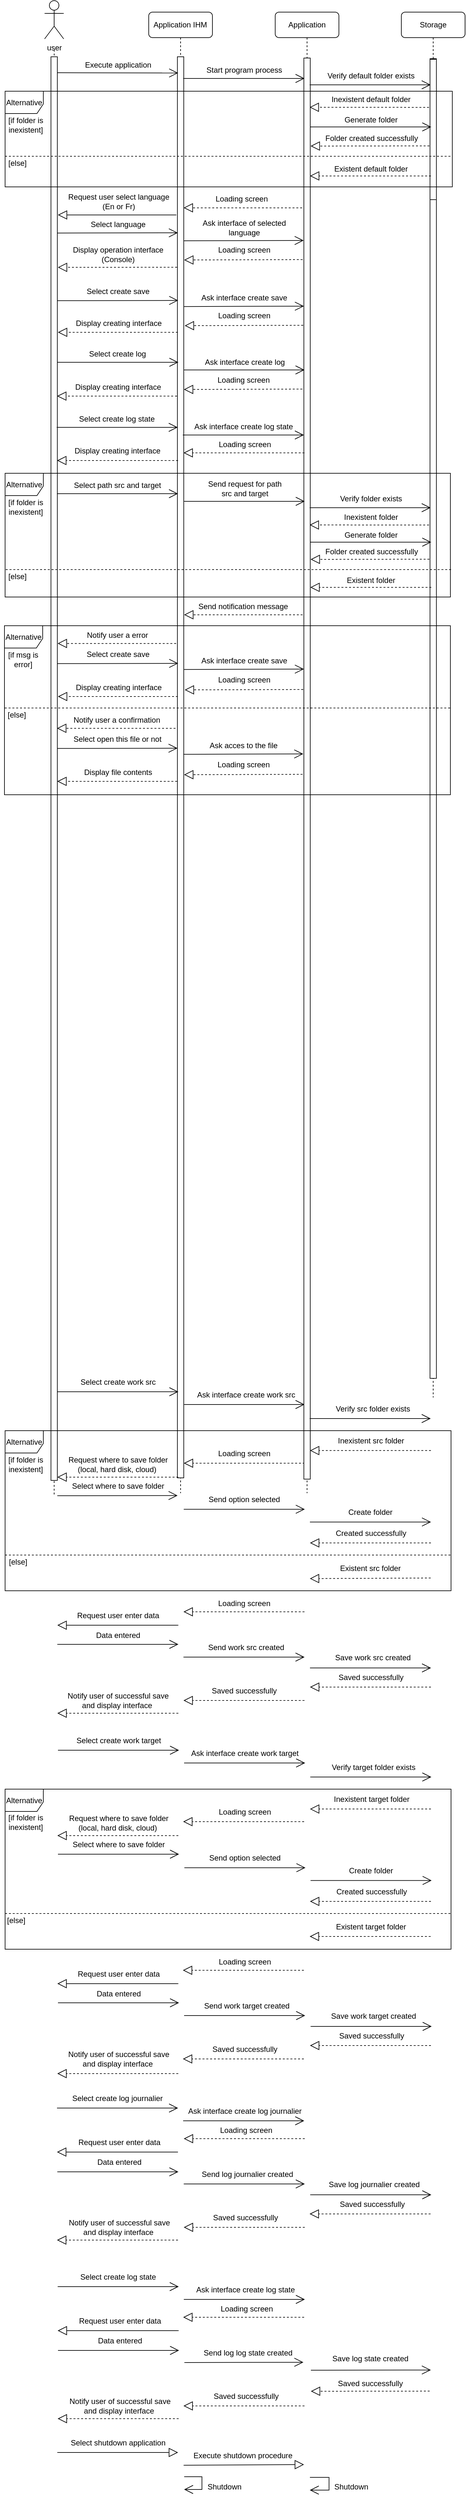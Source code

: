 <mxfile version="20.5.3" type="github" pages="2">
  <diagram id="kgpKYQtTHZ0yAKxKKP6v" name="Page-1">
    <mxGraphModel dx="1462" dy="792" grid="1" gridSize="10" guides="1" tooltips="1" connect="1" arrows="1" fold="1" page="1" pageScale="1.2" pageWidth="413" pageHeight="291" math="0" shadow="0">
      <root>
        <mxCell id="0" />
        <mxCell id="1" parent="0" />
        <mxCell id="vB3oa_qT5mKGnojGgwLK-61" value="" style="endArrow=block;dashed=1;endFill=0;endSize=12;html=1;rounded=1;exitX=-0.061;exitY=0.997;exitDx=0;exitDy=0;exitPerimeter=0;" parent="1" edge="1">
          <mxGeometry width="160" relative="1" as="geometry">
            <mxPoint x="767.39" y="3806.793" as="sourcePoint" />
            <mxPoint x="581" y="3807" as="targetPoint" />
          </mxGeometry>
        </mxCell>
        <mxCell id="sGXvdLq_XoUKNio_A1aQ-141" value="" style="endArrow=block;endFill=0;endSize=12;html=1;rounded=1;entryX=0.021;entryY=0.978;entryDx=0;entryDy=0;entryPerimeter=0;" parent="1" edge="1">
          <mxGeometry width="160" relative="1" as="geometry">
            <mxPoint x="381.25" y="3923" as="sourcePoint" />
            <mxPoint x="570.21" y="3921.984" as="targetPoint" />
          </mxGeometry>
        </mxCell>
        <mxCell id="sGXvdLq_XoUKNio_A1aQ-8" value="&lt;span style=&quot;&quot;&gt;Application IHM&lt;/span&gt;" style="shape=umlLifeline;perimeter=lifelinePerimeter;whiteSpace=wrap;html=1;container=0;collapsible=0;recursiveResize=0;outlineConnect=0;rounded=1;" parent="1" vertex="1">
          <mxGeometry x="326.46" y="77" width="100" height="2322" as="geometry" />
        </mxCell>
        <mxCell id="sGXvdLq_XoUKNio_A1aQ-1" value="user" style="shape=umlActor;verticalLabelPosition=bottom;verticalAlign=top;html=1;rounded=1;" parent="1" vertex="1">
          <mxGeometry x="163" y="59" width="30" height="60" as="geometry" />
        </mxCell>
        <mxCell id="sGXvdLq_XoUKNio_A1aQ-11" value="&lt;span style=&quot;&quot;&gt;Application&lt;/span&gt;" style="shape=umlLifeline;perimeter=lifelinePerimeter;whiteSpace=wrap;html=1;container=0;collapsible=0;recursiveResize=0;outlineConnect=0;rounded=1;" parent="1" vertex="1">
          <mxGeometry x="525" y="77" width="100" height="2322" as="geometry" />
        </mxCell>
        <mxCell id="sGXvdLq_XoUKNio_A1aQ-12" value="&lt;span style=&quot;&quot;&gt;Storage&lt;/span&gt;" style="shape=umlLifeline;perimeter=lifelinePerimeter;whiteSpace=wrap;html=1;container=0;collapsible=0;recursiveResize=0;outlineConnect=0;rounded=1;" parent="1" vertex="1">
          <mxGeometry x="723" y="77" width="100" height="2172" as="geometry" />
        </mxCell>
        <mxCell id="sGXvdLq_XoUKNio_A1aQ-23" value="" style="endArrow=none;dashed=1;html=1;rounded=1;" parent="1" edge="1">
          <mxGeometry width="50" height="50" relative="1" as="geometry">
            <mxPoint x="178" y="2401" as="sourcePoint" />
            <mxPoint x="178.065" y="136" as="targetPoint" />
          </mxGeometry>
        </mxCell>
        <mxCell id="sGXvdLq_XoUKNio_A1aQ-53" value="Inexistent src folder" style="text;html=1;align=center;verticalAlign=middle;resizable=0;points=[];autosize=1;strokeColor=none;fillColor=none;rounded=1;" parent="1" vertex="1">
          <mxGeometry x="609.5" y="2302.17" width="130" height="30" as="geometry" />
        </mxCell>
        <mxCell id="sGXvdLq_XoUKNio_A1aQ-54" value="" style="endArrow=block;dashed=1;endFill=0;endSize=12;html=1;rounded=1;" parent="1" edge="1">
          <mxGeometry width="160" relative="1" as="geometry">
            <mxPoint x="769.42" y="2332.17" as="sourcePoint" />
            <mxPoint x="579.587" y="2332.17" as="targetPoint" />
          </mxGeometry>
        </mxCell>
        <mxCell id="sGXvdLq_XoUKNio_A1aQ-49" value="Verify src folder exists" style="text;html=1;align=center;verticalAlign=middle;resizable=0;points=[];autosize=1;strokeColor=none;fillColor=none;rounded=1;" parent="1" vertex="1">
          <mxGeometry x="607.5" y="2252" width="140" height="30" as="geometry" />
        </mxCell>
        <mxCell id="sGXvdLq_XoUKNio_A1aQ-91" value="Data entered" style="text;html=1;align=center;verticalAlign=middle;resizable=0;points=[];autosize=1;strokeColor=none;fillColor=none;rounded=1;" parent="1" vertex="1">
          <mxGeometry x="233" y="2607" width="90" height="30" as="geometry" />
        </mxCell>
        <mxCell id="sGXvdLq_XoUKNio_A1aQ-92" value="" style="endArrow=open;endFill=1;endSize=12;html=1;rounded=1;" parent="1" edge="1">
          <mxGeometry width="160" relative="1" as="geometry">
            <mxPoint x="183" y="2636" as="sourcePoint" />
            <mxPoint x="373" y="2636" as="targetPoint" />
          </mxGeometry>
        </mxCell>
        <mxCell id="sGXvdLq_XoUKNio_A1aQ-93" value="Send work src created" style="text;html=1;align=center;verticalAlign=middle;resizable=0;points=[];autosize=1;strokeColor=none;fillColor=none;rounded=1;" parent="1" vertex="1">
          <mxGeometry x="409" y="2626" width="140" height="30" as="geometry" />
        </mxCell>
        <mxCell id="sGXvdLq_XoUKNio_A1aQ-94" value="" style="endArrow=open;endFill=1;endSize=12;html=1;rounded=1;" parent="1" edge="1">
          <mxGeometry width="160" relative="1" as="geometry">
            <mxPoint x="381" y="2656" as="sourcePoint" />
            <mxPoint x="571" y="2656" as="targetPoint" />
          </mxGeometry>
        </mxCell>
        <mxCell id="sGXvdLq_XoUKNio_A1aQ-137" value="" style="endArrow=block;endFill=0;endSize=12;html=1;rounded=1;" parent="1" edge="1">
          <mxGeometry width="160" relative="1" as="geometry">
            <mxPoint x="183.0" y="3903" as="sourcePoint" />
            <mxPoint x="372.5" y="3903" as="targetPoint" />
          </mxGeometry>
        </mxCell>
        <mxCell id="sGXvdLq_XoUKNio_A1aQ-140" value="Execute shutdown procedure" style="text;html=1;align=center;verticalAlign=middle;resizable=0;points=[];autosize=1;strokeColor=none;fillColor=none;rounded=1;" parent="1" vertex="1">
          <mxGeometry x="384.25" y="3893" width="180" height="30" as="geometry" />
        </mxCell>
        <mxCell id="sGXvdLq_XoUKNio_A1aQ-146" value="Shutdown" style="text;html=1;align=center;verticalAlign=middle;resizable=0;points=[];autosize=1;strokeColor=none;fillColor=none;rounded=1;" parent="1" vertex="1">
          <mxGeometry x="405.41" y="3942" width="80" height="30" as="geometry" />
        </mxCell>
        <mxCell id="sGXvdLq_XoUKNio_A1aQ-147" value="" style="endArrow=open;endFill=1;endSize=12;html=1;rounded=0;" parent="1" edge="1">
          <mxGeometry width="160" relative="1" as="geometry">
            <mxPoint x="579.5" y="3942" as="sourcePoint" />
            <mxPoint x="579.31" y="3962" as="targetPoint" />
            <Array as="points">
              <mxPoint x="609.5" y="3942" />
              <mxPoint x="609.5" y="3962" />
            </Array>
          </mxGeometry>
        </mxCell>
        <mxCell id="sGXvdLq_XoUKNio_A1aQ-148" value="Shutdown" style="text;html=1;align=center;verticalAlign=middle;resizable=0;points=[];autosize=1;strokeColor=none;fillColor=none;rounded=1;" parent="1" vertex="1">
          <mxGeometry x="604.08" y="3942" width="80" height="30" as="geometry" />
        </mxCell>
        <mxCell id="sGXvdLq_XoUKNio_A1aQ-149" value="" style="endArrow=block;dashed=1;endFill=0;endSize=12;html=1;rounded=1;" parent="1" edge="1">
          <mxGeometry width="160" relative="1" as="geometry">
            <mxPoint x="571.34" y="2352" as="sourcePoint" />
            <mxPoint x="381.507" y="2352" as="targetPoint" />
          </mxGeometry>
        </mxCell>
        <mxCell id="sGXvdLq_XoUKNio_A1aQ-156" value="Send option selected" style="text;html=1;align=center;verticalAlign=middle;resizable=0;points=[];autosize=1;strokeColor=none;fillColor=none;rounded=1;" parent="1" vertex="1">
          <mxGeometry x="406" y="2394" width="140" height="30" as="geometry" />
        </mxCell>
        <mxCell id="sGXvdLq_XoUKNio_A1aQ-65" value="" style="line;strokeWidth=1;fillColor=none;align=left;verticalAlign=middle;spacingTop=-1;spacingLeft=3;spacingRight=3;rotatable=0;labelPosition=right;points=[];portConstraint=eastwest;dashed=1;" parent="1" vertex="1">
          <mxGeometry x="101" y="2492" width="700" height="8" as="geometry" />
        </mxCell>
        <mxCell id="sGXvdLq_XoUKNio_A1aQ-138" value="Select shutdown application" style="text;html=1;align=center;verticalAlign=middle;resizable=0;points=[];autosize=1;strokeColor=none;fillColor=none;rounded=1;" parent="1" vertex="1">
          <mxGeometry x="193" y="3873" width="170" height="30" as="geometry" />
        </mxCell>
        <mxCell id="vB3oa_qT5mKGnojGgwLK-30" value="Notify user of successful save&lt;br&gt;and display interface&amp;nbsp;" style="text;html=1;align=center;verticalAlign=middle;resizable=0;points=[];autosize=1;strokeColor=none;fillColor=none;rounded=1;" parent="1" vertex="1">
          <mxGeometry x="190.41" y="3530" width="180" height="40" as="geometry" />
        </mxCell>
        <mxCell id="vB3oa_qT5mKGnojGgwLK-31" value="" style="endArrow=block;dashed=1;endFill=0;endSize=12;html=1;rounded=1;" parent="1" edge="1">
          <mxGeometry width="160" relative="1" as="geometry">
            <mxPoint x="372.33" y="3570" as="sourcePoint" />
            <mxPoint x="182.497" y="3570" as="targetPoint" />
          </mxGeometry>
        </mxCell>
        <mxCell id="vB3oa_qT5mKGnojGgwLK-32" value="Saved successfully" style="text;html=1;align=center;verticalAlign=middle;resizable=0;points=[];autosize=1;strokeColor=none;fillColor=none;rounded=1;" parent="1" vertex="1">
          <mxGeometry x="413.41" y="3520" width="130" height="30" as="geometry" />
        </mxCell>
        <mxCell id="vB3oa_qT5mKGnojGgwLK-33" value="" style="endArrow=block;dashed=1;endFill=0;endSize=12;html=1;rounded=1;" parent="1" edge="1">
          <mxGeometry width="160" relative="1" as="geometry">
            <mxPoint x="571.33" y="3550" as="sourcePoint" />
            <mxPoint x="381.497" y="3550" as="targetPoint" />
          </mxGeometry>
        </mxCell>
        <mxCell id="vB3oa_qT5mKGnojGgwLK-38" value="Save log journalier created&lt;br&gt;&amp;nbsp;" style="text;html=1;align=center;verticalAlign=middle;resizable=0;points=[];autosize=1;strokeColor=none;fillColor=none;rounded=1;" parent="1" vertex="1">
          <mxGeometry x="595" y="3470" width="170" height="40" as="geometry" />
        </mxCell>
        <mxCell id="vB3oa_qT5mKGnojGgwLK-39" value="" style="endArrow=open;endFill=1;endSize=12;html=1;rounded=1;" parent="1" edge="1">
          <mxGeometry width="160" relative="1" as="geometry">
            <mxPoint x="580" y="3499" as="sourcePoint" />
            <mxPoint x="770" y="3499" as="targetPoint" />
          </mxGeometry>
        </mxCell>
        <mxCell id="vB3oa_qT5mKGnojGgwLK-40" value="Saved successfully" style="text;html=1;align=center;verticalAlign=middle;resizable=0;points=[];autosize=1;strokeColor=none;fillColor=none;rounded=1;" parent="1" vertex="1">
          <mxGeometry x="611.91" y="3499" width="130" height="30" as="geometry" />
        </mxCell>
        <mxCell id="vB3oa_qT5mKGnojGgwLK-41" value="" style="endArrow=block;dashed=1;endFill=0;endSize=12;html=1;rounded=1;" parent="1" edge="1">
          <mxGeometry width="160" relative="1" as="geometry">
            <mxPoint x="768.83" y="3529" as="sourcePoint" />
            <mxPoint x="578.997" y="3529" as="targetPoint" />
          </mxGeometry>
        </mxCell>
        <mxCell id="vB3oa_qT5mKGnojGgwLK-42" value="Data entered" style="text;html=1;align=center;verticalAlign=middle;resizable=0;points=[];autosize=1;strokeColor=none;fillColor=none;rounded=1;" parent="1" vertex="1">
          <mxGeometry x="235.41" y="3433" width="90" height="30" as="geometry" />
        </mxCell>
        <mxCell id="vB3oa_qT5mKGnojGgwLK-43" value="" style="endArrow=open;endFill=1;endSize=12;html=1;rounded=1;" parent="1" edge="1">
          <mxGeometry width="160" relative="1" as="geometry">
            <mxPoint x="183.0" y="3463" as="sourcePoint" />
            <mxPoint x="373.0" y="3463" as="targetPoint" />
          </mxGeometry>
        </mxCell>
        <mxCell id="vB3oa_qT5mKGnojGgwLK-44" value="Send log journalier created" style="text;html=1;align=center;verticalAlign=middle;resizable=0;points=[];autosize=1;strokeColor=none;fillColor=none;rounded=1;" parent="1" vertex="1">
          <mxGeometry x="396.41" y="3452" width="170" height="30" as="geometry" />
        </mxCell>
        <mxCell id="vB3oa_qT5mKGnojGgwLK-45" value="" style="endArrow=open;endFill=1;endSize=12;html=1;rounded=1;" parent="1" edge="1">
          <mxGeometry width="160" relative="1" as="geometry">
            <mxPoint x="381.41" y="3482" as="sourcePoint" />
            <mxPoint x="571.41" y="3482" as="targetPoint" />
          </mxGeometry>
        </mxCell>
        <mxCell id="vB3oa_qT5mKGnojGgwLK-46" value="Select create log state" style="text;html=1;align=center;verticalAlign=middle;resizable=0;points=[];autosize=1;strokeColor=none;fillColor=none;rounded=1;" parent="1" vertex="1">
          <mxGeometry x="207.55" y="3613" width="140" height="30" as="geometry" />
        </mxCell>
        <mxCell id="vB3oa_qT5mKGnojGgwLK-47" value="" style="endArrow=open;endFill=1;endSize=12;html=1;rounded=1;" parent="1" edge="1">
          <mxGeometry width="160" relative="1" as="geometry">
            <mxPoint x="183.55" y="3643" as="sourcePoint" />
            <mxPoint x="373.55" y="3643" as="targetPoint" />
          </mxGeometry>
        </mxCell>
        <mxCell id="vB3oa_qT5mKGnojGgwLK-48" value="Ask interface create log state" style="text;html=1;align=center;verticalAlign=middle;resizable=0;points=[];autosize=1;strokeColor=none;fillColor=none;rounded=1;" parent="1" vertex="1">
          <mxGeometry x="387.55" y="3633" width="180" height="30" as="geometry" />
        </mxCell>
        <mxCell id="vB3oa_qT5mKGnojGgwLK-49" value="" style="endArrow=open;endFill=1;endSize=12;html=1;rounded=1;" parent="1" edge="1">
          <mxGeometry width="160" relative="1" as="geometry">
            <mxPoint x="381.55" y="3663" as="sourcePoint" />
            <mxPoint x="571.55" y="3663" as="targetPoint" />
          </mxGeometry>
        </mxCell>
        <mxCell id="vB3oa_qT5mKGnojGgwLK-50" value="Notify user of successful save&lt;br&gt;and display interface&amp;nbsp;" style="text;html=1;align=center;verticalAlign=middle;resizable=0;points=[];autosize=1;strokeColor=none;fillColor=none;rounded=1;" parent="1" vertex="1">
          <mxGeometry x="191.46" y="3810" width="180" height="40" as="geometry" />
        </mxCell>
        <mxCell id="vB3oa_qT5mKGnojGgwLK-51" value="" style="endArrow=block;dashed=1;endFill=0;endSize=12;html=1;rounded=1;" parent="1" edge="1">
          <mxGeometry width="160" relative="1" as="geometry">
            <mxPoint x="373.38" y="3850" as="sourcePoint" />
            <mxPoint x="183.547" y="3850" as="targetPoint" />
          </mxGeometry>
        </mxCell>
        <mxCell id="vB3oa_qT5mKGnojGgwLK-52" value="Saved successfully" style="text;html=1;align=center;verticalAlign=middle;resizable=0;points=[];autosize=1;strokeColor=none;fillColor=none;rounded=1;" parent="1" vertex="1">
          <mxGeometry x="414.46" y="3800" width="130" height="30" as="geometry" />
        </mxCell>
        <mxCell id="vB3oa_qT5mKGnojGgwLK-54" value="Loading screen" style="text;html=1;align=center;verticalAlign=middle;resizable=0;points=[];autosize=1;strokeColor=none;fillColor=none;rounded=1;" parent="1" vertex="1">
          <mxGeometry x="424.88" y="3663" width="110" height="30" as="geometry" />
        </mxCell>
        <mxCell id="vB3oa_qT5mKGnojGgwLK-55" value="" style="endArrow=block;dashed=1;endFill=0;endSize=12;html=1;rounded=1;" parent="1" edge="1">
          <mxGeometry width="160" relative="1" as="geometry">
            <mxPoint x="570.38" y="3691" as="sourcePoint" />
            <mxPoint x="380.547" y="3691" as="targetPoint" />
          </mxGeometry>
        </mxCell>
        <mxCell id="vB3oa_qT5mKGnojGgwLK-56" value="" style="endArrow=block;endFill=0;endSize=12;html=1;rounded=1;" parent="1" edge="1">
          <mxGeometry width="160" relative="1" as="geometry">
            <mxPoint x="373.38" y="3712" as="sourcePoint" />
            <mxPoint x="183.547" y="3712" as="targetPoint" />
          </mxGeometry>
        </mxCell>
        <mxCell id="vB3oa_qT5mKGnojGgwLK-57" value="Request user enter data" style="text;html=1;align=center;verticalAlign=middle;resizable=0;points=[];autosize=1;strokeColor=none;fillColor=none;rounded=1;" parent="1" vertex="1">
          <mxGeometry x="206.46" y="3682" width="150" height="30" as="geometry" />
        </mxCell>
        <mxCell id="vB3oa_qT5mKGnojGgwLK-58" value="Save log state&amp;nbsp;created&lt;br&gt;&amp;nbsp;" style="text;html=1;align=center;verticalAlign=middle;resizable=0;points=[];autosize=1;strokeColor=none;fillColor=none;rounded=1;" parent="1" vertex="1">
          <mxGeometry x="604.08" y="3743" width="140" height="40" as="geometry" />
        </mxCell>
        <mxCell id="vB3oa_qT5mKGnojGgwLK-59" value="" style="endArrow=open;endFill=1;endSize=12;html=1;rounded=1;entryX=0.13;entryY=0.981;entryDx=0;entryDy=0;entryPerimeter=0;" parent="1" edge="1">
          <mxGeometry width="160" relative="1" as="geometry">
            <mxPoint x="581" y="3774" as="sourcePoint" />
            <mxPoint x="769.3" y="3773.689" as="targetPoint" />
          </mxGeometry>
        </mxCell>
        <mxCell id="vB3oa_qT5mKGnojGgwLK-60" value="Saved successfully" style="text;html=1;align=center;verticalAlign=middle;resizable=0;points=[];autosize=1;strokeColor=none;fillColor=none;rounded=1;" parent="1" vertex="1">
          <mxGeometry x="609.08" y="3780" width="130" height="30" as="geometry" />
        </mxCell>
        <mxCell id="vB3oa_qT5mKGnojGgwLK-62" value="Data entered" style="text;html=1;align=center;verticalAlign=middle;resizable=0;points=[];autosize=1;strokeColor=none;fillColor=none;rounded=1;" parent="1" vertex="1">
          <mxGeometry x="236.46" y="3713" width="90" height="30" as="geometry" />
        </mxCell>
        <mxCell id="vB3oa_qT5mKGnojGgwLK-63" value="" style="endArrow=open;endFill=1;endSize=12;html=1;rounded=1;" parent="1" edge="1">
          <mxGeometry width="160" relative="1" as="geometry">
            <mxPoint x="184.05" y="3743" as="sourcePoint" />
            <mxPoint x="374.05" y="3743" as="targetPoint" />
          </mxGeometry>
        </mxCell>
        <mxCell id="vB3oa_qT5mKGnojGgwLK-64" value="Send log log state created" style="text;html=1;align=center;verticalAlign=middle;resizable=0;points=[];autosize=1;strokeColor=none;fillColor=none;rounded=1;" parent="1" vertex="1">
          <mxGeometry x="402.46" y="3732" width="160" height="30" as="geometry" />
        </mxCell>
        <mxCell id="vB3oa_qT5mKGnojGgwLK-65" value="" style="endArrow=open;endFill=1;endSize=12;html=1;rounded=1;entryX=-0.083;entryY=0.906;entryDx=0;entryDy=0;entryPerimeter=0;" parent="1" edge="1">
          <mxGeometry width="160" relative="1" as="geometry">
            <mxPoint x="382.46" y="3762" as="sourcePoint" />
            <mxPoint x="569.17" y="3761.568" as="targetPoint" />
          </mxGeometry>
        </mxCell>
        <mxCell id="vB3oa_qT5mKGnojGgwLK-79" value="" style="html=1;points=[];perimeter=orthogonalPerimeter;rounded=0;glass=0;labelBackgroundColor=none;fillStyle=auto;" parent="1" vertex="1">
          <mxGeometry x="173" y="147" width="10" height="2232" as="geometry" />
        </mxCell>
        <mxCell id="vB3oa_qT5mKGnojGgwLK-76" value="" style="html=1;points=[];perimeter=orthogonalPerimeter;rounded=0;glass=0;labelBackgroundColor=none;fillStyle=auto;" parent="1" vertex="1">
          <mxGeometry x="371.46" y="147" width="10" height="2228" as="geometry" />
        </mxCell>
        <mxCell id="sGXvdLq_XoUKNio_A1aQ-101" value="Notify user of successful save&lt;br&gt;and display interface&amp;nbsp;" style="text;html=1;align=center;verticalAlign=middle;resizable=0;points=[];autosize=1;strokeColor=none;fillColor=none;rounded=1;" parent="1" vertex="1">
          <mxGeometry x="188.0" y="2704" width="180" height="40" as="geometry" />
        </mxCell>
        <mxCell id="sGXvdLq_XoUKNio_A1aQ-102" value="" style="endArrow=block;dashed=1;endFill=0;endSize=12;html=1;rounded=1;" parent="1" edge="1">
          <mxGeometry width="160" relative="1" as="geometry">
            <mxPoint x="372.92" y="2744" as="sourcePoint" />
            <mxPoint x="183.087" y="2744" as="targetPoint" />
          </mxGeometry>
        </mxCell>
        <mxCell id="sGXvdLq_XoUKNio_A1aQ-145" value="" style="endArrow=open;endFill=1;endSize=12;html=1;rounded=0;" parent="1" edge="1">
          <mxGeometry width="160" relative="1" as="geometry">
            <mxPoint x="382.17" y="3941" as="sourcePoint" />
            <mxPoint x="382.003" y="3961" as="targetPoint" />
            <Array as="points">
              <mxPoint x="410" y="3941" />
              <mxPoint x="410" y="3961" />
            </Array>
          </mxGeometry>
        </mxCell>
        <mxCell id="sGXvdLq_XoUKNio_A1aQ-152" value="Select where to save folder" style="text;html=1;align=center;verticalAlign=middle;resizable=0;points=[];autosize=1;strokeColor=none;fillColor=none;rounded=1;" parent="1" vertex="1">
          <mxGeometry x="193" y="2373" width="170" height="30" as="geometry" />
        </mxCell>
        <mxCell id="sGXvdLq_XoUKNio_A1aQ-153" value="" style="endArrow=open;endFill=1;endSize=12;html=1;rounded=1;entryX=0.023;entryY=0.297;entryDx=0;entryDy=0;entryPerimeter=0;" parent="1" edge="1">
          <mxGeometry width="160" relative="1" as="geometry">
            <mxPoint x="183" y="2403" as="sourcePoint" />
            <mxPoint x="371.69" y="2402.716" as="targetPoint" />
          </mxGeometry>
        </mxCell>
        <mxCell id="vB3oa_qT5mKGnojGgwLK-53" value="" style="endArrow=block;dashed=1;endFill=0;endSize=12;html=1;rounded=1;" parent="1" edge="1">
          <mxGeometry width="160" relative="1" as="geometry">
            <mxPoint x="570.92" y="3830" as="sourcePoint" />
            <mxPoint x="381.087" y="3830" as="targetPoint" />
          </mxGeometry>
        </mxCell>
        <mxCell id="sGXvdLq_XoUKNio_A1aQ-83" value="Select create work src" style="text;html=1;align=center;verticalAlign=middle;resizable=0;points=[];autosize=1;strokeColor=none;fillColor=none;rounded=1;" parent="1" vertex="1">
          <mxGeometry x="208" y="2210" width="140" height="30" as="geometry" />
        </mxCell>
        <mxCell id="sGXvdLq_XoUKNio_A1aQ-84" value="" style="endArrow=open;endFill=1;endSize=12;html=1;rounded=1;" parent="1" edge="1">
          <mxGeometry width="160" relative="1" as="geometry">
            <mxPoint x="183" y="2240" as="sourcePoint" />
            <mxPoint x="373" y="2240" as="targetPoint" />
          </mxGeometry>
        </mxCell>
        <mxCell id="sGXvdLq_XoUKNio_A1aQ-87" value="Ask interface create work src" style="text;html=1;align=center;verticalAlign=middle;resizable=0;points=[];autosize=1;strokeColor=none;fillColor=none;rounded=1;" parent="1" vertex="1">
          <mxGeometry x="389" y="2230" width="180" height="30" as="geometry" />
        </mxCell>
        <mxCell id="sGXvdLq_XoUKNio_A1aQ-88" value="" style="endArrow=open;endFill=1;endSize=12;html=1;rounded=1;" parent="1" edge="1">
          <mxGeometry width="160" relative="1" as="geometry">
            <mxPoint x="381" y="2260" as="sourcePoint" />
            <mxPoint x="571" y="2260" as="targetPoint" />
          </mxGeometry>
        </mxCell>
        <mxCell id="sGXvdLq_XoUKNio_A1aQ-99" value="Saved successfully" style="text;html=1;align=center;verticalAlign=middle;resizable=0;points=[];autosize=1;strokeColor=none;fillColor=none;rounded=1;" parent="1" vertex="1">
          <mxGeometry x="411.0" y="2694" width="130" height="30" as="geometry" />
        </mxCell>
        <mxCell id="sGXvdLq_XoUKNio_A1aQ-100" value="" style="endArrow=block;dashed=1;endFill=0;endSize=12;html=1;rounded=1;" parent="1" edge="1">
          <mxGeometry width="160" relative="1" as="geometry">
            <mxPoint x="570.92" y="2724" as="sourcePoint" />
            <mxPoint x="381.087" y="2724" as="targetPoint" />
          </mxGeometry>
        </mxCell>
        <mxCell id="vB3oa_qT5mKGnojGgwLK-77" value="" style="html=1;points=[];perimeter=orthogonalPerimeter;rounded=0;glass=0;labelBackgroundColor=none;fillStyle=auto;" parent="1" vertex="1">
          <mxGeometry x="570" y="149" width="10" height="2228" as="geometry" />
        </mxCell>
        <mxCell id="sGXvdLq_XoUKNio_A1aQ-67" value="" style="endArrow=block;dashed=1;endFill=0;endSize=12;html=1;rounded=1;entryX=0.682;entryY=0.924;entryDx=0;entryDy=0;entryPerimeter=0;" parent="1" edge="1">
          <mxGeometry width="160" relative="1" as="geometry">
            <mxPoint x="769.0" y="2532" as="sourcePoint" />
            <mxPoint x="579.392" y="2532.924" as="targetPoint" />
          </mxGeometry>
        </mxCell>
        <mxCell id="sGXvdLq_XoUKNio_A1aQ-61" value="Alternative" style="shape=umlFrame;whiteSpace=wrap;html=1;width=60;height=35;" parent="1" vertex="1">
          <mxGeometry x="101" y="2301" width="700" height="251" as="geometry" />
        </mxCell>
        <mxCell id="sGXvdLq_XoUKNio_A1aQ-44" value="Loading screen" style="text;html=1;align=center;verticalAlign=middle;resizable=0;points=[];autosize=1;strokeColor=none;fillColor=none;rounded=1;" parent="1" vertex="1">
          <mxGeometry x="421.42" y="2557" width="110" height="30" as="geometry" />
        </mxCell>
        <mxCell id="sGXvdLq_XoUKNio_A1aQ-45" value="" style="endArrow=block;dashed=1;endFill=0;endSize=12;html=1;rounded=1;" parent="1" edge="1">
          <mxGeometry width="160" relative="1" as="geometry">
            <mxPoint x="570.92" y="2585" as="sourcePoint" />
            <mxPoint x="381.087" y="2585" as="targetPoint" />
          </mxGeometry>
        </mxCell>
        <mxCell id="sGXvdLq_XoUKNio_A1aQ-48" value="" style="endArrow=block;endFill=0;endSize=12;html=1;rounded=1;" parent="1" edge="1">
          <mxGeometry width="160" relative="1" as="geometry">
            <mxPoint x="372.92" y="2606" as="sourcePoint" />
            <mxPoint x="183.087" y="2606" as="targetPoint" />
          </mxGeometry>
        </mxCell>
        <mxCell id="sGXvdLq_XoUKNio_A1aQ-47" value="Request user enter data" style="text;html=1;align=center;verticalAlign=middle;resizable=0;points=[];autosize=1;strokeColor=none;fillColor=none;rounded=1;" parent="1" vertex="1">
          <mxGeometry x="203" y="2576" width="150" height="30" as="geometry" />
        </mxCell>
        <mxCell id="sGXvdLq_XoUKNio_A1aQ-95" value="Save work src created&lt;br&gt;&amp;nbsp;" style="text;html=1;align=center;verticalAlign=middle;resizable=0;points=[];autosize=1;strokeColor=none;fillColor=none;rounded=1;" parent="1" vertex="1">
          <mxGeometry x="607.59" y="2644" width="140" height="40" as="geometry" />
        </mxCell>
        <mxCell id="sGXvdLq_XoUKNio_A1aQ-96" value="" style="endArrow=open;endFill=1;endSize=12;html=1;rounded=1;" parent="1" edge="1">
          <mxGeometry width="160" relative="1" as="geometry">
            <mxPoint x="579.59" y="2673" as="sourcePoint" />
            <mxPoint x="769.59" y="2673" as="targetPoint" />
          </mxGeometry>
        </mxCell>
        <mxCell id="sGXvdLq_XoUKNio_A1aQ-97" value="Saved successfully" style="text;html=1;align=center;verticalAlign=middle;resizable=0;points=[];autosize=1;strokeColor=none;fillColor=none;rounded=1;" parent="1" vertex="1">
          <mxGeometry x="609.5" y="2673" width="130" height="30" as="geometry" />
        </mxCell>
        <mxCell id="sGXvdLq_XoUKNio_A1aQ-98" value="" style="endArrow=block;dashed=1;endFill=0;endSize=12;html=1;rounded=1;" parent="1" edge="1">
          <mxGeometry width="160" relative="1" as="geometry">
            <mxPoint x="769.42" y="2703" as="sourcePoint" />
            <mxPoint x="579.587" y="2703" as="targetPoint" />
          </mxGeometry>
        </mxCell>
        <mxCell id="sGXvdLq_XoUKNio_A1aQ-57" value="Loading screen" style="text;html=1;align=center;verticalAlign=middle;resizable=0;points=[];autosize=1;strokeColor=none;fillColor=none;rounded=1;" parent="1" vertex="1">
          <mxGeometry x="421.42" y="2322.17" width="110" height="30" as="geometry" />
        </mxCell>
        <mxCell id="sGXvdLq_XoUKNio_A1aQ-150" value="Request where to save folder&lt;br&gt;(local, hard disk, cloud)&amp;nbsp;" style="text;html=1;align=center;verticalAlign=middle;resizable=0;points=[];autosize=1;strokeColor=none;fillColor=none;rounded=1;" parent="1" vertex="1">
          <mxGeometry x="188" y="2334" width="180" height="40" as="geometry" />
        </mxCell>
        <mxCell id="sGXvdLq_XoUKNio_A1aQ-151" value="" style="endArrow=block;dashed=1;endFill=0;endSize=12;html=1;rounded=1;" parent="1" edge="1">
          <mxGeometry width="160" relative="1" as="geometry">
            <mxPoint x="372.92" y="2373.83" as="sourcePoint" />
            <mxPoint x="183.087" y="2373.83" as="targetPoint" />
          </mxGeometry>
        </mxCell>
        <mxCell id="sGXvdLq_XoUKNio_A1aQ-155" value="" style="endArrow=open;endFill=1;endSize=12;html=1;rounded=1;" parent="1" edge="1">
          <mxGeometry width="160" relative="1" as="geometry">
            <mxPoint x="381.42" y="2424.23" as="sourcePoint" />
            <mxPoint x="571.42" y="2424.23" as="targetPoint" />
          </mxGeometry>
        </mxCell>
        <mxCell id="sGXvdLq_XoUKNio_A1aQ-157" value="" style="endArrow=open;endFill=1;endSize=12;html=1;rounded=1;" parent="1" edge="1">
          <mxGeometry width="160" relative="1" as="geometry">
            <mxPoint x="579.5" y="2444.23" as="sourcePoint" />
            <mxPoint x="769.5" y="2444.23" as="targetPoint" />
          </mxGeometry>
        </mxCell>
        <mxCell id="sGXvdLq_XoUKNio_A1aQ-158" value="Create folder" style="text;html=1;align=center;verticalAlign=middle;resizable=0;points=[];autosize=1;strokeColor=none;fillColor=none;rounded=1;" parent="1" vertex="1">
          <mxGeometry x="629.08" y="2414" width="90" height="30" as="geometry" />
        </mxCell>
        <mxCell id="sGXvdLq_XoUKNio_A1aQ-60" value="" style="endArrow=block;dashed=1;endFill=0;endSize=12;html=1;rounded=1;" parent="1" edge="1">
          <mxGeometry width="160" relative="1" as="geometry">
            <mxPoint x="769.42" y="2477" as="sourcePoint" />
            <mxPoint x="579.587" y="2477" as="targetPoint" />
          </mxGeometry>
        </mxCell>
        <mxCell id="sGXvdLq_XoUKNio_A1aQ-59" value="Created successfully" style="text;html=1;align=center;verticalAlign=middle;resizable=0;points=[];autosize=1;strokeColor=none;fillColor=none;rounded=1;" parent="1" vertex="1">
          <mxGeometry x="609.5" y="2447" width="130" height="30" as="geometry" />
        </mxCell>
        <mxCell id="sGXvdLq_XoUKNio_A1aQ-66" value="Existent src folder" style="text;html=1;align=center;verticalAlign=middle;resizable=0;points=[];autosize=1;strokeColor=none;fillColor=none;rounded=1;arcSize=2;" parent="1" vertex="1">
          <mxGeometry x="614.08" y="2502" width="120" height="30" as="geometry" />
        </mxCell>
        <mxCell id="sGXvdLq_XoUKNio_A1aQ-50" value="" style="endArrow=open;endFill=1;endSize=12;html=1;rounded=1;" parent="1" edge="1">
          <mxGeometry width="160" relative="1" as="geometry">
            <mxPoint x="579.08" y="2282" as="sourcePoint" />
            <mxPoint x="769.08" y="2282" as="targetPoint" />
          </mxGeometry>
        </mxCell>
        <mxCell id="sGXvdLq_XoUKNio_A1aQ-243" value="Notify user of successful save&lt;br&gt;and display interface&amp;nbsp;" style="text;html=1;align=center;verticalAlign=middle;resizable=0;points=[];autosize=1;strokeColor=none;fillColor=none;rounded=1;" parent="1" vertex="1">
          <mxGeometry x="189.0" y="3266" width="180" height="40" as="geometry" />
        </mxCell>
        <mxCell id="sGXvdLq_XoUKNio_A1aQ-245" value="Select where to save folder" style="text;html=1;align=center;verticalAlign=middle;resizable=0;points=[];autosize=1;strokeColor=none;fillColor=none;rounded=1;" parent="1" vertex="1">
          <mxGeometry x="194" y="2935" width="170" height="30" as="geometry" />
        </mxCell>
        <mxCell id="sGXvdLq_XoUKNio_A1aQ-246" value="" style="endArrow=open;endFill=1;endSize=12;html=1;rounded=1;" parent="1" edge="1">
          <mxGeometry width="160" relative="1" as="geometry">
            <mxPoint x="184" y="2965" as="sourcePoint" />
            <mxPoint x="374" y="2965" as="targetPoint" />
          </mxGeometry>
        </mxCell>
        <mxCell id="sGXvdLq_XoUKNio_A1aQ-247" value="Select create work target" style="text;html=1;align=center;verticalAlign=middle;resizable=0;points=[];autosize=1;strokeColor=none;fillColor=none;rounded=1;" parent="1" vertex="1">
          <mxGeometry x="199" y="2772" width="160" height="30" as="geometry" />
        </mxCell>
        <mxCell id="sGXvdLq_XoUKNio_A1aQ-248" value="" style="endArrow=open;endFill=1;endSize=12;html=1;rounded=1;" parent="1" edge="1">
          <mxGeometry width="160" relative="1" as="geometry">
            <mxPoint x="184" y="2802" as="sourcePoint" />
            <mxPoint x="374" y="2802" as="targetPoint" />
          </mxGeometry>
        </mxCell>
        <mxCell id="sGXvdLq_XoUKNio_A1aQ-249" value="Ask interface create work target" style="text;html=1;align=center;verticalAlign=middle;resizable=0;points=[];autosize=1;strokeColor=none;fillColor=none;rounded=1;" parent="1" vertex="1">
          <mxGeometry x="382" y="2792" width="190" height="30" as="geometry" />
        </mxCell>
        <mxCell id="sGXvdLq_XoUKNio_A1aQ-250" value="" style="endArrow=open;endFill=1;endSize=12;html=1;rounded=1;" parent="1" edge="1">
          <mxGeometry width="160" relative="1" as="geometry">
            <mxPoint x="382" y="2822" as="sourcePoint" />
            <mxPoint x="572" y="2822" as="targetPoint" />
          </mxGeometry>
        </mxCell>
        <mxCell id="sGXvdLq_XoUKNio_A1aQ-251" value="Saved successfully" style="text;html=1;align=center;verticalAlign=middle;resizable=0;points=[];autosize=1;strokeColor=none;fillColor=none;rounded=1;" parent="1" vertex="1">
          <mxGeometry x="412.0" y="3256" width="130" height="30" as="geometry" />
        </mxCell>
        <mxCell id="sGXvdLq_XoUKNio_A1aQ-252" value="" style="endArrow=block;dashed=1;endFill=0;endSize=12;html=1;rounded=1;" parent="1" edge="1">
          <mxGeometry width="160" relative="1" as="geometry">
            <mxPoint x="569.92" y="3286" as="sourcePoint" />
            <mxPoint x="380.087" y="3286" as="targetPoint" />
          </mxGeometry>
        </mxCell>
        <mxCell id="sGXvdLq_XoUKNio_A1aQ-253" value="Alternative" style="shape=umlFrame;whiteSpace=wrap;html=1;width=60;height=35;" parent="1" vertex="1">
          <mxGeometry x="101" y="2863" width="700" height="251" as="geometry" />
        </mxCell>
        <mxCell id="sGXvdLq_XoUKNio_A1aQ-254" value="Loading screen" style="text;html=1;align=center;verticalAlign=middle;resizable=0;points=[];autosize=1;strokeColor=none;fillColor=none;rounded=1;" parent="1" vertex="1">
          <mxGeometry x="422.42" y="3119" width="110" height="30" as="geometry" />
        </mxCell>
        <mxCell id="sGXvdLq_XoUKNio_A1aQ-255" value="" style="endArrow=block;dashed=1;endFill=0;endSize=12;html=1;rounded=1;" parent="1" edge="1">
          <mxGeometry width="160" relative="1" as="geometry">
            <mxPoint x="569.92" y="3147" as="sourcePoint" />
            <mxPoint x="380.087" y="3147" as="targetPoint" />
          </mxGeometry>
        </mxCell>
        <mxCell id="sGXvdLq_XoUKNio_A1aQ-256" value="" style="endArrow=block;endFill=0;endSize=12;html=1;rounded=1;" parent="1" edge="1">
          <mxGeometry width="160" relative="1" as="geometry">
            <mxPoint x="372.92" y="3168" as="sourcePoint" />
            <mxPoint x="183.087" y="3168" as="targetPoint" />
          </mxGeometry>
        </mxCell>
        <mxCell id="sGXvdLq_XoUKNio_A1aQ-257" value="Request user enter data" style="text;html=1;align=center;verticalAlign=middle;resizable=0;points=[];autosize=1;strokeColor=none;fillColor=none;rounded=1;" parent="1" vertex="1">
          <mxGeometry x="204" y="3138" width="150" height="30" as="geometry" />
        </mxCell>
        <mxCell id="sGXvdLq_XoUKNio_A1aQ-258" value="Save work target&amp;nbsp;created&lt;br&gt;&amp;nbsp;" style="text;html=1;align=center;verticalAlign=middle;resizable=0;points=[];autosize=1;strokeColor=none;fillColor=none;rounded=1;" parent="1" vertex="1">
          <mxGeometry x="598.59" y="3206" width="160" height="40" as="geometry" />
        </mxCell>
        <mxCell id="sGXvdLq_XoUKNio_A1aQ-259" value="" style="endArrow=open;endFill=1;endSize=12;html=1;rounded=1;" parent="1" edge="1">
          <mxGeometry width="160" relative="1" as="geometry">
            <mxPoint x="580.59" y="3235" as="sourcePoint" />
            <mxPoint x="770.59" y="3235" as="targetPoint" />
          </mxGeometry>
        </mxCell>
        <mxCell id="sGXvdLq_XoUKNio_A1aQ-260" value="Saved successfully" style="text;html=1;align=center;verticalAlign=middle;resizable=0;points=[];autosize=1;strokeColor=none;fillColor=none;rounded=1;" parent="1" vertex="1">
          <mxGeometry x="610.5" y="3235" width="130" height="30" as="geometry" />
        </mxCell>
        <mxCell id="sGXvdLq_XoUKNio_A1aQ-261" value="" style="endArrow=block;dashed=1;endFill=0;endSize=12;html=1;rounded=1;" parent="1" edge="1">
          <mxGeometry width="160" relative="1" as="geometry">
            <mxPoint x="769.42" y="3265" as="sourcePoint" />
            <mxPoint x="579.587" y="3265" as="targetPoint" />
          </mxGeometry>
        </mxCell>
        <mxCell id="sGXvdLq_XoUKNio_A1aQ-262" value="Loading screen" style="text;html=1;align=center;verticalAlign=middle;resizable=0;points=[];autosize=1;strokeColor=none;fillColor=none;rounded=1;" parent="1" vertex="1">
          <mxGeometry x="422.42" y="2884.17" width="110" height="30" as="geometry" />
        </mxCell>
        <mxCell id="sGXvdLq_XoUKNio_A1aQ-263" value="Request where to save folder&lt;br&gt;(local, hard disk, cloud)&amp;nbsp;" style="text;html=1;align=center;verticalAlign=middle;resizable=0;points=[];autosize=1;strokeColor=none;fillColor=none;rounded=1;" parent="1" vertex="1">
          <mxGeometry x="189" y="2896" width="180" height="40" as="geometry" />
        </mxCell>
        <mxCell id="sGXvdLq_XoUKNio_A1aQ-264" value="" style="endArrow=block;dashed=1;endFill=0;endSize=12;html=1;rounded=1;" parent="1" edge="1">
          <mxGeometry width="160" relative="1" as="geometry">
            <mxPoint x="372.92" y="2935.83" as="sourcePoint" />
            <mxPoint x="183.087" y="2935.83" as="targetPoint" />
          </mxGeometry>
        </mxCell>
        <mxCell id="sGXvdLq_XoUKNio_A1aQ-265" value="" style="endArrow=open;endFill=1;endSize=12;html=1;rounded=1;" parent="1" edge="1">
          <mxGeometry width="160" relative="1" as="geometry">
            <mxPoint x="382.42" y="2986.23" as="sourcePoint" />
            <mxPoint x="572.42" y="2986.23" as="targetPoint" />
          </mxGeometry>
        </mxCell>
        <mxCell id="sGXvdLq_XoUKNio_A1aQ-266" value="" style="endArrow=open;endFill=1;endSize=12;html=1;rounded=1;" parent="1" edge="1">
          <mxGeometry width="160" relative="1" as="geometry">
            <mxPoint x="580.5" y="3006.23" as="sourcePoint" />
            <mxPoint x="770.5" y="3006.23" as="targetPoint" />
          </mxGeometry>
        </mxCell>
        <mxCell id="sGXvdLq_XoUKNio_A1aQ-267" value="Create folder" style="text;html=1;align=center;verticalAlign=middle;resizable=0;points=[];autosize=1;strokeColor=none;fillColor=none;rounded=1;" parent="1" vertex="1">
          <mxGeometry x="630.08" y="2976" width="90" height="30" as="geometry" />
        </mxCell>
        <mxCell id="sGXvdLq_XoUKNio_A1aQ-268" value="" style="endArrow=block;dashed=1;endFill=0;endSize=12;html=1;rounded=1;" parent="1" edge="1">
          <mxGeometry width="160" relative="1" as="geometry">
            <mxPoint x="769.42" y="3039" as="sourcePoint" />
            <mxPoint x="579.587" y="3039" as="targetPoint" />
          </mxGeometry>
        </mxCell>
        <mxCell id="sGXvdLq_XoUKNio_A1aQ-269" value="Created successfully" style="text;html=1;align=center;verticalAlign=middle;resizable=0;points=[];autosize=1;strokeColor=none;fillColor=none;rounded=1;" parent="1" vertex="1">
          <mxGeometry x="610.5" y="3009" width="130" height="30" as="geometry" />
        </mxCell>
        <mxCell id="sGXvdLq_XoUKNio_A1aQ-270" value="Existent target&amp;nbsp;folder" style="text;html=1;align=center;verticalAlign=middle;resizable=0;points=[];autosize=1;strokeColor=none;fillColor=none;rounded=1;" parent="1" vertex="1">
          <mxGeometry x="610.08" y="3064" width="130" height="30" as="geometry" />
        </mxCell>
        <mxCell id="sGXvdLq_XoUKNio_A1aQ-271" value="" style="endArrow=block;dashed=1;endFill=0;endSize=12;html=1;rounded=1;" parent="1" edge="1">
          <mxGeometry width="160" relative="1" as="geometry">
            <mxPoint x="769.0" y="3094" as="sourcePoint" />
            <mxPoint x="579.167" y="3094" as="targetPoint" />
          </mxGeometry>
        </mxCell>
        <mxCell id="sGXvdLq_XoUKNio_A1aQ-272" value="" style="endArrow=open;endFill=1;endSize=12;html=1;rounded=1;" parent="1" edge="1">
          <mxGeometry width="160" relative="1" as="geometry">
            <mxPoint x="580.08" y="2844" as="sourcePoint" />
            <mxPoint x="770.08" y="2844" as="targetPoint" />
          </mxGeometry>
        </mxCell>
        <mxCell id="sGXvdLq_XoUKNio_A1aQ-273" value="Inexistent target&amp;nbsp;folder" style="text;html=1;align=center;verticalAlign=middle;resizable=0;points=[];autosize=1;strokeColor=none;fillColor=none;rounded=1;" parent="1" vertex="1">
          <mxGeometry x="605.5" y="2864.17" width="140" height="30" as="geometry" />
        </mxCell>
        <mxCell id="sGXvdLq_XoUKNio_A1aQ-274" value="" style="endArrow=block;dashed=1;endFill=0;endSize=12;html=1;rounded=1;" parent="1" edge="1">
          <mxGeometry width="160" relative="1" as="geometry">
            <mxPoint x="769.42" y="2894.17" as="sourcePoint" />
            <mxPoint x="579.587" y="2894.17" as="targetPoint" />
          </mxGeometry>
        </mxCell>
        <mxCell id="sGXvdLq_XoUKNio_A1aQ-275" value="[if folder is &lt;br&gt;inexistent]" style="text;html=1;align=center;verticalAlign=middle;resizable=0;points=[];autosize=1;strokeColor=none;fillColor=none;" parent="1" vertex="1">
          <mxGeometry x="93" y="2895" width="80" height="40" as="geometry" />
        </mxCell>
        <mxCell id="sGXvdLq_XoUKNio_A1aQ-276" value="Verify target&amp;nbsp;folder exists" style="text;html=1;align=center;verticalAlign=middle;resizable=0;points=[];autosize=1;strokeColor=none;fillColor=none;rounded=1;" parent="1" vertex="1">
          <mxGeometry x="603.5" y="2814" width="150" height="30" as="geometry" />
        </mxCell>
        <mxCell id="sGXvdLq_XoUKNio_A1aQ-277" value="Data entered" style="text;html=1;align=center;verticalAlign=middle;resizable=0;points=[];autosize=1;strokeColor=none;fillColor=none;rounded=1;" parent="1" vertex="1">
          <mxGeometry x="234" y="3169" width="90" height="30" as="geometry" />
        </mxCell>
        <mxCell id="sGXvdLq_XoUKNio_A1aQ-278" value="" style="endArrow=open;endFill=1;endSize=12;html=1;rounded=1;" parent="1" edge="1">
          <mxGeometry width="160" relative="1" as="geometry">
            <mxPoint x="184" y="3198" as="sourcePoint" />
            <mxPoint x="374" y="3198" as="targetPoint" />
          </mxGeometry>
        </mxCell>
        <mxCell id="sGXvdLq_XoUKNio_A1aQ-279" value="Send work target&amp;nbsp;created" style="text;html=1;align=center;verticalAlign=middle;resizable=0;points=[];autosize=1;strokeColor=none;fillColor=none;rounded=1;" parent="1" vertex="1">
          <mxGeometry x="400" y="3188" width="160" height="30" as="geometry" />
        </mxCell>
        <mxCell id="sGXvdLq_XoUKNio_A1aQ-280" value="" style="endArrow=open;endFill=1;endSize=12;html=1;rounded=1;" parent="1" edge="1">
          <mxGeometry width="160" relative="1" as="geometry">
            <mxPoint x="382" y="3218" as="sourcePoint" />
            <mxPoint x="572" y="3218" as="targetPoint" />
          </mxGeometry>
        </mxCell>
        <mxCell id="sGXvdLq_XoUKNio_A1aQ-281" value="" style="endArrow=block;dashed=1;endFill=0;endSize=12;html=1;rounded=1;" parent="1" edge="1">
          <mxGeometry width="160" relative="1" as="geometry">
            <mxPoint x="570.34" y="2914" as="sourcePoint" />
            <mxPoint x="380.507" y="2914" as="targetPoint" />
          </mxGeometry>
        </mxCell>
        <mxCell id="sGXvdLq_XoUKNio_A1aQ-282" value="Send option selected" style="text;html=1;align=center;verticalAlign=middle;resizable=0;points=[];autosize=1;strokeColor=none;fillColor=none;rounded=1;" parent="1" vertex="1">
          <mxGeometry x="407" y="2956" width="140" height="30" as="geometry" />
        </mxCell>
        <mxCell id="sGXvdLq_XoUKNio_A1aQ-283" value="" style="line;strokeWidth=1;fillColor=none;align=left;verticalAlign=middle;spacingTop=-1;spacingLeft=3;spacingRight=3;rotatable=0;labelPosition=right;points=[];portConstraint=eastwest;dashed=1;" parent="1" vertex="1">
          <mxGeometry x="101" y="3054" width="700" height="8" as="geometry" />
        </mxCell>
        <mxCell id="sGXvdLq_XoUKNio_A1aQ-284" value="[else]" style="text;html=1;align=center;verticalAlign=middle;resizable=0;points=[];autosize=1;strokeColor=none;fillColor=none;" parent="1" vertex="1">
          <mxGeometry x="93" y="3054" width="50" height="30" as="geometry" />
        </mxCell>
        <mxCell id="sGXvdLq_XoUKNio_A1aQ-63" value="[if folder is &lt;br&gt;inexistent]" style="text;html=1;align=center;verticalAlign=middle;resizable=0;points=[];autosize=1;strokeColor=none;fillColor=none;" parent="1" vertex="1">
          <mxGeometry x="93" y="2334" width="80" height="40" as="geometry" />
        </mxCell>
        <mxCell id="sGXvdLq_XoUKNio_A1aQ-72" value="[else]" style="text;html=1;align=center;verticalAlign=middle;resizable=0;points=[];autosize=1;strokeColor=none;fillColor=none;" parent="1" vertex="1">
          <mxGeometry x="96" y="2492" width="50" height="30" as="geometry" />
        </mxCell>
        <mxCell id="vB3oa_qT5mKGnojGgwLK-78" value="" style="html=1;points=[];perimeter=orthogonalPerimeter;rounded=0;glass=0;labelBackgroundColor=none;fillStyle=auto;" parent="1" vertex="1">
          <mxGeometry x="768" y="150" width="10" height="2069" as="geometry" />
        </mxCell>
        <mxCell id="5Esxm4612q7LRYb4eMPQ-1" value="" style="endArrow=block;dashed=1;endFill=0;endSize=12;html=1;rounded=1;" parent="1" edge="1">
          <mxGeometry width="160" relative="1" as="geometry">
            <mxPoint x="372.83" y="3309" as="sourcePoint" />
            <mxPoint x="182.997" y="3309" as="targetPoint" />
          </mxGeometry>
        </mxCell>
        <mxCell id="QkUWkM4qVgkFBgqkuegU-1" value="" style="html=1;points=[];perimeter=orthogonalPerimeter;rounded=0;glass=0;labelBackgroundColor=none;fillStyle=auto;" vertex="1" parent="1">
          <mxGeometry x="768" y="151" width="10" height="220" as="geometry" />
        </mxCell>
        <mxCell id="QkUWkM4qVgkFBgqkuegU-2" value="" style="endArrow=block;dashed=1;endFill=0;endSize=12;html=1;rounded=1;exitX=-0.161;exitY=0.058;exitDx=0;exitDy=0;exitPerimeter=0;" edge="1" parent="1">
          <mxGeometry width="160" relative="1" as="geometry">
            <mxPoint x="766.39" y="226.35" as="sourcePoint" />
            <mxPoint x="579" y="226.17" as="targetPoint" />
          </mxGeometry>
        </mxCell>
        <mxCell id="QkUWkM4qVgkFBgqkuegU-3" value="" style="endArrow=block;dashed=1;endFill=0;endSize=12;html=1;rounded=1;" edge="1" parent="1">
          <mxGeometry width="160" relative="1" as="geometry">
            <mxPoint x="567.21" y="383.82" as="sourcePoint" />
            <mxPoint x="381.29" y="383.82" as="targetPoint" />
          </mxGeometry>
        </mxCell>
        <mxCell id="QkUWkM4qVgkFBgqkuegU-4" value="" style="endArrow=open;endFill=1;endSize=12;html=1;rounded=1;targetPerimeterSpacing=-4;sourcePerimeterSpacing=3;" edge="1" parent="1">
          <mxGeometry width="160" relative="1" as="geometry">
            <mxPoint x="580.0" y="257.0" as="sourcePoint" />
            <mxPoint x="770.0" y="257.0" as="targetPoint" />
          </mxGeometry>
        </mxCell>
        <mxCell id="QkUWkM4qVgkFBgqkuegU-5" value="" style="endArrow=block;dashed=1;endFill=0;endSize=12;html=1;rounded=1;targetPerimeterSpacing=-4;sourcePerimeterSpacing=3;" edge="1" parent="1">
          <mxGeometry width="160" relative="1" as="geometry">
            <mxPoint x="769.42" y="333.83" as="sourcePoint" />
            <mxPoint x="579.587" y="333.83" as="targetPoint" />
          </mxGeometry>
        </mxCell>
        <mxCell id="QkUWkM4qVgkFBgqkuegU-6" value="Execute application" style="text;html=1;align=center;verticalAlign=middle;resizable=0;points=[];autosize=1;strokeColor=none;fillColor=none;rounded=1;" vertex="1" parent="1">
          <mxGeometry x="213" y="145" width="130" height="30" as="geometry" />
        </mxCell>
        <mxCell id="QkUWkM4qVgkFBgqkuegU-7" value="" style="endArrow=open;endFill=1;endSize=12;html=1;rounded=1;entryX=0.118;entryY=0.021;entryDx=0;entryDy=0;entryPerimeter=0;" edge="1" parent="1">
          <mxGeometry width="160" relative="1" as="geometry">
            <mxPoint x="183" y="172.0" as="sourcePoint" />
            <mxPoint x="372.64" y="172.423" as="targetPoint" />
          </mxGeometry>
        </mxCell>
        <mxCell id="QkUWkM4qVgkFBgqkuegU-8" value="Start program process" style="text;html=1;align=center;verticalAlign=middle;resizable=0;points=[];autosize=1;strokeColor=none;fillColor=none;rounded=1;" vertex="1" parent="1">
          <mxGeometry x="406" y="153" width="140" height="30" as="geometry" />
        </mxCell>
        <mxCell id="QkUWkM4qVgkFBgqkuegU-9" value="" style="endArrow=open;endFill=1;endSize=12;html=1;rounded=1;exitX=0.913;exitY=0.022;exitDx=0;exitDy=0;exitPerimeter=0;" edge="1" parent="1">
          <mxGeometry width="160" relative="1" as="geometry">
            <mxPoint x="380.59" y="181.016" as="sourcePoint" />
            <mxPoint x="571" y="181.0" as="targetPoint" />
          </mxGeometry>
        </mxCell>
        <mxCell id="QkUWkM4qVgkFBgqkuegU-10" value="" style="endArrow=block;dashed=1;endFill=0;endSize=12;html=1;rounded=1;exitX=-0.125;exitY=0.144;exitDx=0;exitDy=0;exitPerimeter=0;" edge="1" parent="1">
          <mxGeometry width="160" relative="1" as="geometry">
            <mxPoint x="370.95" y="477.002" as="sourcePoint" />
            <mxPoint x="183.827" y="477.17" as="targetPoint" />
          </mxGeometry>
        </mxCell>
        <mxCell id="QkUWkM4qVgkFBgqkuegU-11" value="Verify default folder exists" style="text;html=1;align=center;verticalAlign=middle;resizable=0;points=[];autosize=1;strokeColor=none;fillColor=none;rounded=1;" vertex="1" parent="1">
          <mxGeometry x="594.5" y="162" width="160" height="30" as="geometry" />
        </mxCell>
        <mxCell id="QkUWkM4qVgkFBgqkuegU-12" value="Alternative" style="shape=umlFrame;whiteSpace=wrap;html=1;width=60;height=35;" vertex="1" parent="1">
          <mxGeometry x="101" y="201" width="702" height="150" as="geometry" />
        </mxCell>
        <mxCell id="QkUWkM4qVgkFBgqkuegU-13" value="Loading screen" style="text;html=1;align=center;verticalAlign=middle;resizable=0;points=[];autosize=1;strokeColor=none;fillColor=none;rounded=1;" vertex="1" parent="1">
          <mxGeometry x="417.0" y="355" width="110" height="30" as="geometry" />
        </mxCell>
        <mxCell id="QkUWkM4qVgkFBgqkuegU-14" value="[if folder is &lt;br&gt;inexistent]" style="text;html=1;align=center;verticalAlign=middle;resizable=0;points=[];autosize=1;strokeColor=none;fillColor=none;" vertex="1" parent="1">
          <mxGeometry x="93" y="234" width="80" height="40" as="geometry" />
        </mxCell>
        <mxCell id="QkUWkM4qVgkFBgqkuegU-15" value="[else]" style="text;html=1;align=center;verticalAlign=middle;resizable=0;points=[];autosize=1;strokeColor=none;fillColor=none;" vertex="1" parent="1">
          <mxGeometry x="95" y="299" width="50" height="30" as="geometry" />
        </mxCell>
        <mxCell id="QkUWkM4qVgkFBgqkuegU-16" value="Inexistent default folder" style="text;html=1;align=center;verticalAlign=middle;resizable=0;points=[];autosize=1;strokeColor=none;fillColor=none;rounded=1;" vertex="1" parent="1">
          <mxGeometry x="600.0" y="199.17" width="150" height="30" as="geometry" />
        </mxCell>
        <mxCell id="QkUWkM4qVgkFBgqkuegU-17" value="" style="line;strokeWidth=1;fillColor=none;align=left;verticalAlign=middle;spacingTop=-1;spacingLeft=3;spacingRight=3;rotatable=0;labelPosition=right;points=[];portConstraint=eastwest;dashed=1;" vertex="1" parent="1">
          <mxGeometry x="101" y="299" width="700" height="8" as="geometry" />
        </mxCell>
        <mxCell id="QkUWkM4qVgkFBgqkuegU-18" value="Generate folder" style="text;html=1;align=center;verticalAlign=middle;resizable=0;points=[];autosize=1;strokeColor=none;fillColor=none;rounded=1;" vertex="1" parent="1">
          <mxGeometry x="620.42" y="231" width="110" height="30" as="geometry" />
        </mxCell>
        <mxCell id="QkUWkM4qVgkFBgqkuegU-19" value="Existent default folder" style="text;html=1;align=center;verticalAlign=middle;resizable=0;points=[];autosize=1;strokeColor=none;fillColor=none;rounded=1;" vertex="1" parent="1">
          <mxGeometry x="604.5" y="308" width="140" height="30" as="geometry" />
        </mxCell>
        <mxCell id="QkUWkM4qVgkFBgqkuegU-20" value="Display operation interface&lt;br&gt;(Console)" style="text;html=1;align=center;verticalAlign=middle;resizable=0;points=[];autosize=1;strokeColor=none;fillColor=none;rounded=1;" vertex="1" parent="1">
          <mxGeometry x="193" y="437" width="170" height="40" as="geometry" />
        </mxCell>
        <mxCell id="QkUWkM4qVgkFBgqkuegU-21" value="" style="endArrow=open;endFill=1;endSize=12;html=1;rounded=1;targetPerimeterSpacing=-4;sourcePerimeterSpacing=3;" edge="1" parent="1">
          <mxGeometry width="160" relative="1" as="geometry">
            <mxPoint x="579.08" y="191" as="sourcePoint" />
            <mxPoint x="769.08" y="191" as="targetPoint" />
          </mxGeometry>
        </mxCell>
        <mxCell id="QkUWkM4qVgkFBgqkuegU-22" value="" style="endArrow=block;dashed=1;endFill=0;endSize=12;html=1;rounded=1;targetPerimeterSpacing=-4;sourcePerimeterSpacing=3;exitX=-0.099;exitY=0.603;exitDx=0;exitDy=0;exitPerimeter=0;" edge="1" parent="1">
          <mxGeometry width="160" relative="1" as="geometry">
            <mxPoint x="767.01" y="286.72" as="sourcePoint" />
            <mxPoint x="580.587" y="287" as="targetPoint" />
          </mxGeometry>
        </mxCell>
        <mxCell id="QkUWkM4qVgkFBgqkuegU-23" value="Folder created successfully" style="text;html=1;align=center;verticalAlign=middle;resizable=0;points=[];autosize=1;strokeColor=none;fillColor=none;rounded=1;" vertex="1" parent="1">
          <mxGeometry x="590.5" y="260.0" width="170" height="30" as="geometry" />
        </mxCell>
        <mxCell id="QkUWkM4qVgkFBgqkuegU-24" value="Request user select language&lt;br&gt;(En or Fr)" style="text;html=1;align=center;verticalAlign=middle;resizable=0;points=[];autosize=1;strokeColor=none;fillColor=none;rounded=1;" vertex="1" parent="1">
          <mxGeometry x="188.83" y="354" width="180" height="40" as="geometry" />
        </mxCell>
        <mxCell id="QkUWkM4qVgkFBgqkuegU-25" value="" style="endArrow=block;endFill=0;endSize=12;html=1;rounded=1;" edge="1" parent="1">
          <mxGeometry width="160" relative="1" as="geometry">
            <mxPoint x="369.75" y="395.0" as="sourcePoint" />
            <mxPoint x="183.83" y="395.0" as="targetPoint" />
          </mxGeometry>
        </mxCell>
        <mxCell id="QkUWkM4qVgkFBgqkuegU-26" value="Select language" style="text;html=1;align=center;verticalAlign=middle;resizable=0;points=[];autosize=1;strokeColor=none;fillColor=none;rounded=1;" vertex="1" parent="1">
          <mxGeometry x="223" y="395" width="110" height="30" as="geometry" />
        </mxCell>
        <mxCell id="QkUWkM4qVgkFBgqkuegU-27" value="" style="endArrow=open;endFill=1;endSize=12;html=1;rounded=1;entryX=0.071;entryY=0.165;entryDx=0;entryDy=0;entryPerimeter=0;" edge="1" parent="1">
          <mxGeometry width="160" relative="1" as="geometry">
            <mxPoint x="183" y="423.38" as="sourcePoint" />
            <mxPoint x="372.17" y="423" as="targetPoint" />
          </mxGeometry>
        </mxCell>
        <mxCell id="QkUWkM4qVgkFBgqkuegU-28" value="Loading screen" style="text;html=1;align=center;verticalAlign=middle;resizable=0;points=[];autosize=1;strokeColor=none;fillColor=none;rounded=1;" vertex="1" parent="1">
          <mxGeometry x="420.83" y="435" width="110" height="30" as="geometry" />
        </mxCell>
        <mxCell id="QkUWkM4qVgkFBgqkuegU-29" value="" style="endArrow=block;dashed=1;endFill=0;endSize=12;html=1;rounded=1;exitX=-0.211;exitY=0.186;exitDx=0;exitDy=0;exitPerimeter=0;" edge="1" parent="1">
          <mxGeometry width="160" relative="1" as="geometry">
            <mxPoint x="567.95" y="464.998" as="sourcePoint" />
            <mxPoint x="382.06" y="465.59" as="targetPoint" />
          </mxGeometry>
        </mxCell>
        <mxCell id="QkUWkM4qVgkFBgqkuegU-30" value="" style="endArrow=open;endFill=1;endSize=12;html=1;rounded=1;entryX=-0.083;entryY=0.173;entryDx=0;entryDy=0;entryPerimeter=0;" edge="1" parent="1">
          <mxGeometry width="160" relative="1" as="geometry">
            <mxPoint x="381.46" y="435.56" as="sourcePoint" />
            <mxPoint x="569.63" y="435.004" as="targetPoint" />
          </mxGeometry>
        </mxCell>
        <mxCell id="QkUWkM4qVgkFBgqkuegU-31" value="Ask interface of selected &lt;br&gt;language" style="text;html=1;align=center;verticalAlign=middle;resizable=0;points=[];autosize=1;strokeColor=none;fillColor=none;rounded=1;" vertex="1" parent="1">
          <mxGeometry x="400.83" y="395" width="150" height="40" as="geometry" />
        </mxCell>
        <mxCell id="QkUWkM4qVgkFBgqkuegU-32" value="Loading screen" style="text;html=1;align=center;verticalAlign=middle;resizable=0;points=[];autosize=1;strokeColor=none;fillColor=none;rounded=1;" vertex="1" parent="1">
          <mxGeometry x="421.09" y="538" width="110" height="30" as="geometry" />
        </mxCell>
        <mxCell id="QkUWkM4qVgkFBgqkuegU-33" value="" style="endArrow=block;dashed=1;endFill=0;endSize=12;html=1;rounded=1;exitX=-0.211;exitY=0.186;exitDx=0;exitDy=0;exitPerimeter=0;" edge="1" parent="1">
          <mxGeometry width="160" relative="1" as="geometry">
            <mxPoint x="568.87" y="567.998" as="sourcePoint" />
            <mxPoint x="382.98" y="568.59" as="targetPoint" />
          </mxGeometry>
        </mxCell>
        <mxCell id="QkUWkM4qVgkFBgqkuegU-34" value="Select create save" style="text;html=1;align=center;verticalAlign=middle;resizable=0;points=[];autosize=1;strokeColor=none;fillColor=none;rounded=1;" vertex="1" parent="1">
          <mxGeometry x="218.09" y="500" width="120" height="30" as="geometry" />
        </mxCell>
        <mxCell id="QkUWkM4qVgkFBgqkuegU-35" value="" style="endArrow=open;endFill=1;endSize=12;html=1;rounded=1;entryX=0.071;entryY=0.165;entryDx=0;entryDy=0;entryPerimeter=0;" edge="1" parent="1">
          <mxGeometry width="160" relative="1" as="geometry">
            <mxPoint x="183.5" y="529.43" as="sourcePoint" />
            <mxPoint x="372.67" y="529.05" as="targetPoint" />
          </mxGeometry>
        </mxCell>
        <mxCell id="QkUWkM4qVgkFBgqkuegU-36" value="Display creating interface" style="text;html=1;align=center;verticalAlign=middle;resizable=0;points=[];autosize=1;strokeColor=none;fillColor=none;rounded=1;" vertex="1" parent="1">
          <mxGeometry x="198.92" y="550" width="160" height="30" as="geometry" />
        </mxCell>
        <mxCell id="QkUWkM4qVgkFBgqkuegU-37" value="" style="endArrow=block;dashed=1;endFill=0;endSize=12;html=1;rounded=1;" edge="1" parent="1">
          <mxGeometry width="160" relative="1" as="geometry">
            <mxPoint x="372.09" y="579" as="sourcePoint" />
            <mxPoint x="183.917" y="579" as="targetPoint" />
          </mxGeometry>
        </mxCell>
        <mxCell id="QkUWkM4qVgkFBgqkuegU-38" value="" style="endArrow=open;endFill=1;endSize=12;html=1;rounded=1;entryX=-0.083;entryY=0.173;entryDx=0;entryDy=0;entryPerimeter=0;" edge="1" parent="1">
          <mxGeometry width="160" relative="1" as="geometry">
            <mxPoint x="381.83" y="538.58" as="sourcePoint" />
            <mxPoint x="570.0" y="538.024" as="targetPoint" />
          </mxGeometry>
        </mxCell>
        <mxCell id="QkUWkM4qVgkFBgqkuegU-39" value="Ask interface create save" style="text;html=1;align=center;verticalAlign=middle;resizable=0;points=[];autosize=1;strokeColor=none;fillColor=none;rounded=1;" vertex="1" parent="1">
          <mxGeometry x="395.92" y="510" width="160" height="30" as="geometry" />
        </mxCell>
        <mxCell id="QkUWkM4qVgkFBgqkuegU-40" value="Select create log journalier" style="text;html=1;align=center;verticalAlign=middle;resizable=0;points=[];autosize=1;strokeColor=none;fillColor=none;rounded=1;" vertex="1" parent="1">
          <mxGeometry x="191.5" y="3333" width="170" height="30" as="geometry" />
        </mxCell>
        <mxCell id="QkUWkM4qVgkFBgqkuegU-41" value="" style="endArrow=open;endFill=1;endSize=12;html=1;rounded=1;" edge="1" parent="1">
          <mxGeometry width="160" relative="1" as="geometry">
            <mxPoint x="182.5" y="3363" as="sourcePoint" />
            <mxPoint x="372.5" y="3363" as="targetPoint" />
          </mxGeometry>
        </mxCell>
        <mxCell id="QkUWkM4qVgkFBgqkuegU-42" value="Ask interface create log journalier" style="text;html=1;align=center;verticalAlign=middle;resizable=0;points=[];autosize=1;strokeColor=none;fillColor=none;rounded=1;" vertex="1" parent="1">
          <mxGeometry x="376.5" y="3353" width="200" height="30" as="geometry" />
        </mxCell>
        <mxCell id="QkUWkM4qVgkFBgqkuegU-43" value="" style="endArrow=open;endFill=1;endSize=12;html=1;rounded=1;" edge="1" parent="1">
          <mxGeometry width="160" relative="1" as="geometry">
            <mxPoint x="380.5" y="3383" as="sourcePoint" />
            <mxPoint x="570.5" y="3383" as="targetPoint" />
          </mxGeometry>
        </mxCell>
        <mxCell id="QkUWkM4qVgkFBgqkuegU-44" value="Loading screen" style="text;html=1;align=center;verticalAlign=middle;resizable=0;points=[];autosize=1;strokeColor=none;fillColor=none;rounded=1;" vertex="1" parent="1">
          <mxGeometry x="423.83" y="3383" width="110" height="30" as="geometry" />
        </mxCell>
        <mxCell id="QkUWkM4qVgkFBgqkuegU-45" value="" style="endArrow=block;dashed=1;endFill=0;endSize=12;html=1;rounded=1;" edge="1" parent="1">
          <mxGeometry width="160" relative="1" as="geometry">
            <mxPoint x="571.33" y="3411" as="sourcePoint" />
            <mxPoint x="381.497" y="3411" as="targetPoint" />
          </mxGeometry>
        </mxCell>
        <mxCell id="QkUWkM4qVgkFBgqkuegU-46" value="" style="endArrow=block;endFill=0;endSize=12;html=1;rounded=1;" edge="1" parent="1">
          <mxGeometry width="160" relative="1" as="geometry">
            <mxPoint x="372.33" y="3432" as="sourcePoint" />
            <mxPoint x="182.497" y="3432" as="targetPoint" />
          </mxGeometry>
        </mxCell>
        <mxCell id="QkUWkM4qVgkFBgqkuegU-47" value="Request user enter data" style="text;html=1;align=center;verticalAlign=middle;resizable=0;points=[];autosize=1;strokeColor=none;fillColor=none;rounded=1;" vertex="1" parent="1">
          <mxGeometry x="205.41" y="3402" width="150" height="30" as="geometry" />
        </mxCell>
        <mxCell id="QkUWkM4qVgkFBgqkuegU-48" value="Select create log" style="text;html=1;align=center;verticalAlign=middle;resizable=0;points=[];autosize=1;strokeColor=none;fillColor=none;rounded=1;" vertex="1" parent="1">
          <mxGeometry x="222" y="598" width="110" height="30" as="geometry" />
        </mxCell>
        <mxCell id="QkUWkM4qVgkFBgqkuegU-49" value="" style="endArrow=open;endFill=1;endSize=12;html=1;rounded=1;" edge="1" parent="1">
          <mxGeometry width="160" relative="1" as="geometry">
            <mxPoint x="183" y="626" as="sourcePoint" />
            <mxPoint x="373" y="626" as="targetPoint" />
          </mxGeometry>
        </mxCell>
        <mxCell id="QkUWkM4qVgkFBgqkuegU-50" value="Ask interface create log" style="text;html=1;align=center;verticalAlign=middle;resizable=0;points=[];autosize=1;strokeColor=none;fillColor=none;rounded=1;" vertex="1" parent="1">
          <mxGeometry x="402" y="611" width="150" height="30" as="geometry" />
        </mxCell>
        <mxCell id="QkUWkM4qVgkFBgqkuegU-51" value="" style="endArrow=open;endFill=1;endSize=12;html=1;rounded=1;" edge="1" parent="1">
          <mxGeometry width="160" relative="1" as="geometry">
            <mxPoint x="381" y="638" as="sourcePoint" />
            <mxPoint x="571" y="638" as="targetPoint" />
          </mxGeometry>
        </mxCell>
        <mxCell id="QkUWkM4qVgkFBgqkuegU-69" value="Select create log state" style="text;html=1;align=center;verticalAlign=middle;resizable=0;points=[];autosize=1;strokeColor=none;fillColor=none;rounded=1;" vertex="1" parent="1">
          <mxGeometry x="206" y="700" width="140" height="30" as="geometry" />
        </mxCell>
        <mxCell id="QkUWkM4qVgkFBgqkuegU-70" value="" style="endArrow=open;endFill=1;endSize=12;html=1;rounded=1;" edge="1" parent="1">
          <mxGeometry width="160" relative="1" as="geometry">
            <mxPoint x="182" y="728.0" as="sourcePoint" />
            <mxPoint x="372" y="728.0" as="targetPoint" />
          </mxGeometry>
        </mxCell>
        <mxCell id="QkUWkM4qVgkFBgqkuegU-71" value="Ask interface create log state" style="text;html=1;align=center;verticalAlign=middle;resizable=0;points=[];autosize=1;strokeColor=none;fillColor=none;rounded=1;" vertex="1" parent="1">
          <mxGeometry x="385" y="712" width="180" height="30" as="geometry" />
        </mxCell>
        <mxCell id="QkUWkM4qVgkFBgqkuegU-72" value="" style="endArrow=open;endFill=1;endSize=12;html=1;rounded=1;" edge="1" parent="1">
          <mxGeometry width="160" relative="1" as="geometry">
            <mxPoint x="380" y="740.0" as="sourcePoint" />
            <mxPoint x="570" y="740.0" as="targetPoint" />
          </mxGeometry>
        </mxCell>
        <mxCell id="QkUWkM4qVgkFBgqkuegU-73" value="Loading screen" style="text;html=1;align=center;verticalAlign=middle;resizable=0;points=[];autosize=1;strokeColor=none;fillColor=none;rounded=1;" vertex="1" parent="1">
          <mxGeometry x="422.42" y="740" width="110" height="30" as="geometry" />
        </mxCell>
        <mxCell id="QkUWkM4qVgkFBgqkuegU-74" value="" style="endArrow=block;dashed=1;endFill=0;endSize=12;html=1;rounded=1;" edge="1" parent="1">
          <mxGeometry width="160" relative="1" as="geometry">
            <mxPoint x="570.92" y="768" as="sourcePoint" />
            <mxPoint x="381.087" y="768" as="targetPoint" />
          </mxGeometry>
        </mxCell>
        <mxCell id="QkUWkM4qVgkFBgqkuegU-75" value="" style="endArrow=block;endFill=0;endSize=12;html=1;rounded=1;dashed=1;" edge="1" parent="1">
          <mxGeometry width="160" relative="1" as="geometry">
            <mxPoint x="372.46" y="780" as="sourcePoint" />
            <mxPoint x="182.627" y="780" as="targetPoint" />
          </mxGeometry>
        </mxCell>
        <mxCell id="QkUWkM4qVgkFBgqkuegU-76" value="Display creating interface" style="text;html=1;align=center;verticalAlign=middle;resizable=0;points=[];autosize=1;strokeColor=none;fillColor=none;rounded=1;" vertex="1" parent="1">
          <mxGeometry x="197.04" y="750" width="160" height="30" as="geometry" />
        </mxCell>
        <mxCell id="QkUWkM4qVgkFBgqkuegU-78" value="Select path src and target" style="text;html=1;align=center;verticalAlign=middle;resizable=0;points=[];autosize=1;strokeColor=none;fillColor=none;rounded=1;" vertex="1" parent="1">
          <mxGeometry x="197.37" y="804" width="160" height="30" as="geometry" />
        </mxCell>
        <mxCell id="QkUWkM4qVgkFBgqkuegU-79" value="" style="endArrow=open;endFill=1;endSize=12;html=1;rounded=1;" edge="1" parent="1">
          <mxGeometry width="160" relative="1" as="geometry">
            <mxPoint x="182.37" y="832" as="sourcePoint" />
            <mxPoint x="372.37" y="832" as="targetPoint" />
          </mxGeometry>
        </mxCell>
        <mxCell id="QkUWkM4qVgkFBgqkuegU-80" value="Send request for path &lt;br&gt;src and target" style="text;html=1;align=center;verticalAlign=middle;resizable=0;points=[];autosize=1;strokeColor=none;fillColor=none;rounded=1;" vertex="1" parent="1">
          <mxGeometry x="407.37" y="804" width="140" height="40" as="geometry" />
        </mxCell>
        <mxCell id="QkUWkM4qVgkFBgqkuegU-81" value="" style="endArrow=open;endFill=1;endSize=12;html=1;rounded=1;" edge="1" parent="1">
          <mxGeometry width="160" relative="1" as="geometry">
            <mxPoint x="381.37" y="844" as="sourcePoint" />
            <mxPoint x="571.37" y="844" as="targetPoint" />
          </mxGeometry>
        </mxCell>
        <mxCell id="QkUWkM4qVgkFBgqkuegU-92" value="Alternative" style="shape=umlFrame;whiteSpace=wrap;html=1;width=60;height=35;" vertex="1" parent="1">
          <mxGeometry x="101" y="800" width="699" height="194" as="geometry" />
        </mxCell>
        <mxCell id="QkUWkM4qVgkFBgqkuegU-93" value="[if folder is &lt;br&gt;inexistent]" style="text;html=1;align=center;verticalAlign=middle;resizable=0;points=[];autosize=1;strokeColor=none;fillColor=none;" vertex="1" parent="1">
          <mxGeometry x="93" y="833" width="80" height="40" as="geometry" />
        </mxCell>
        <mxCell id="QkUWkM4qVgkFBgqkuegU-94" value="[else]" style="text;html=1;align=center;verticalAlign=middle;resizable=0;points=[];autosize=1;strokeColor=none;fillColor=none;" vertex="1" parent="1">
          <mxGeometry x="95" y="947" width="50" height="30" as="geometry" />
        </mxCell>
        <mxCell id="QkUWkM4qVgkFBgqkuegU-95" value="" style="line;strokeWidth=1;fillColor=none;align=left;verticalAlign=middle;spacingTop=-1;spacingLeft=3;spacingRight=3;rotatable=0;labelPosition=right;points=[];portConstraint=eastwest;dashed=1;" vertex="1" parent="1">
          <mxGeometry x="102" y="947" width="700" height="8" as="geometry" />
        </mxCell>
        <mxCell id="QkUWkM4qVgkFBgqkuegU-96" value="" style="endArrow=block;dashed=1;endFill=0;endSize=12;html=1;rounded=1;exitX=-0.161;exitY=0.058;exitDx=0;exitDy=0;exitPerimeter=0;" edge="1" parent="1">
          <mxGeometry width="160" relative="1" as="geometry">
            <mxPoint x="766.39" y="881.18" as="sourcePoint" />
            <mxPoint x="579.0" y="881" as="targetPoint" />
          </mxGeometry>
        </mxCell>
        <mxCell id="QkUWkM4qVgkFBgqkuegU-97" value="" style="endArrow=open;endFill=1;endSize=12;html=1;rounded=1;targetPerimeterSpacing=-4;sourcePerimeterSpacing=3;" edge="1" parent="1">
          <mxGeometry width="160" relative="1" as="geometry">
            <mxPoint x="580.0" y="908" as="sourcePoint" />
            <mxPoint x="770.0" y="908" as="targetPoint" />
          </mxGeometry>
        </mxCell>
        <mxCell id="QkUWkM4qVgkFBgqkuegU-98" value="" style="endArrow=block;dashed=1;endFill=0;endSize=12;html=1;rounded=1;targetPerimeterSpacing=-4;sourcePerimeterSpacing=3;" edge="1" parent="1">
          <mxGeometry width="160" relative="1" as="geometry">
            <mxPoint x="770.0" y="978.83" as="sourcePoint" />
            <mxPoint x="580.167" y="978.83" as="targetPoint" />
          </mxGeometry>
        </mxCell>
        <mxCell id="QkUWkM4qVgkFBgqkuegU-99" value="Verify folder exists" style="text;html=1;align=center;verticalAlign=middle;resizable=0;points=[];autosize=1;strokeColor=none;fillColor=none;rounded=1;" vertex="1" parent="1">
          <mxGeometry x="614.5" y="825" width="120" height="30" as="geometry" />
        </mxCell>
        <mxCell id="QkUWkM4qVgkFBgqkuegU-100" value="Inexistent folder" style="text;html=1;align=center;verticalAlign=middle;resizable=0;points=[];autosize=1;strokeColor=none;fillColor=none;rounded=1;" vertex="1" parent="1">
          <mxGeometry x="620.0" y="854" width="110" height="30" as="geometry" />
        </mxCell>
        <mxCell id="QkUWkM4qVgkFBgqkuegU-101" value="Generate folder" style="text;html=1;align=center;verticalAlign=middle;resizable=0;points=[];autosize=1;strokeColor=none;fillColor=none;rounded=1;" vertex="1" parent="1">
          <mxGeometry x="620.42" y="882" width="110" height="30" as="geometry" />
        </mxCell>
        <mxCell id="QkUWkM4qVgkFBgqkuegU-102" value="Existent folder" style="text;html=1;align=center;verticalAlign=middle;resizable=0;points=[];autosize=1;strokeColor=none;fillColor=none;rounded=1;" vertex="1" parent="1">
          <mxGeometry x="625.08" y="953" width="100" height="30" as="geometry" />
        </mxCell>
        <mxCell id="QkUWkM4qVgkFBgqkuegU-103" value="" style="endArrow=open;endFill=1;endSize=12;html=1;rounded=1;targetPerimeterSpacing=-4;sourcePerimeterSpacing=3;" edge="1" parent="1">
          <mxGeometry width="160" relative="1" as="geometry">
            <mxPoint x="579.08" y="854.0" as="sourcePoint" />
            <mxPoint x="769.08" y="854.0" as="targetPoint" />
          </mxGeometry>
        </mxCell>
        <mxCell id="QkUWkM4qVgkFBgqkuegU-104" value="" style="endArrow=block;dashed=1;endFill=0;endSize=12;html=1;rounded=1;targetPerimeterSpacing=-4;sourcePerimeterSpacing=3;exitX=-0.099;exitY=0.603;exitDx=0;exitDy=0;exitPerimeter=0;" edge="1" parent="1">
          <mxGeometry width="160" relative="1" as="geometry">
            <mxPoint x="767.01" y="934.72" as="sourcePoint" />
            <mxPoint x="580.587" y="935" as="targetPoint" />
          </mxGeometry>
        </mxCell>
        <mxCell id="QkUWkM4qVgkFBgqkuegU-105" value="Folder created successfully" style="text;html=1;align=center;verticalAlign=middle;resizable=0;points=[];autosize=1;strokeColor=none;fillColor=none;rounded=1;" vertex="1" parent="1">
          <mxGeometry x="590.5" y="908" width="170" height="30" as="geometry" />
        </mxCell>
        <mxCell id="QkUWkM4qVgkFBgqkuegU-128" value="" style="endArrow=block;dashed=1;endFill=0;endSize=12;html=1;rounded=1;" edge="1" parent="1">
          <mxGeometry width="160" relative="1" as="geometry">
            <mxPoint x="567.96" y="1021.82" as="sourcePoint" />
            <mxPoint x="382.04" y="1021.82" as="targetPoint" />
          </mxGeometry>
        </mxCell>
        <mxCell id="QkUWkM4qVgkFBgqkuegU-130" value="Send notification message&amp;nbsp;" style="text;html=1;align=center;verticalAlign=middle;resizable=0;points=[];autosize=1;strokeColor=none;fillColor=none;rounded=1;" vertex="1" parent="1">
          <mxGeometry x="390.83" y="994" width="170" height="30" as="geometry" />
        </mxCell>
        <mxCell id="QkUWkM4qVgkFBgqkuegU-131" value="" style="endArrow=block;dashed=1;endFill=0;endSize=12;html=1;rounded=1;" edge="1" parent="1">
          <mxGeometry width="160" relative="1" as="geometry">
            <mxPoint x="369.46" y="1066.82" as="sourcePoint" />
            <mxPoint x="183.54" y="1066.82" as="targetPoint" />
          </mxGeometry>
        </mxCell>
        <mxCell id="QkUWkM4qVgkFBgqkuegU-132" value="Notify user a error" style="text;html=1;align=center;verticalAlign=middle;resizable=0;points=[];autosize=1;strokeColor=none;fillColor=none;rounded=1;" vertex="1" parent="1">
          <mxGeometry x="217.33" y="1039" width="120" height="30" as="geometry" />
        </mxCell>
        <mxCell id="QkUWkM4qVgkFBgqkuegU-133" value="Alternative" style="shape=umlFrame;whiteSpace=wrap;html=1;width=60;height=35;" vertex="1" parent="1">
          <mxGeometry x="100" y="1039" width="700" height="265" as="geometry" />
        </mxCell>
        <mxCell id="QkUWkM4qVgkFBgqkuegU-134" value="[if msg is &lt;br&gt;error]" style="text;html=1;align=center;verticalAlign=middle;resizable=0;points=[];autosize=1;strokeColor=none;fillColor=none;" vertex="1" parent="1">
          <mxGeometry x="94" y="1072" width="70" height="40" as="geometry" />
        </mxCell>
        <mxCell id="QkUWkM4qVgkFBgqkuegU-135" value="[else]" style="text;html=1;align=center;verticalAlign=middle;resizable=0;points=[];autosize=1;strokeColor=none;fillColor=none;" vertex="1" parent="1">
          <mxGeometry x="94" y="1164" width="50" height="30" as="geometry" />
        </mxCell>
        <mxCell id="QkUWkM4qVgkFBgqkuegU-136" value="" style="line;strokeWidth=1;fillColor=none;align=left;verticalAlign=middle;spacingTop=-1;spacingLeft=3;spacingRight=3;rotatable=0;labelPosition=right;points=[];portConstraint=eastwest;dashed=1;" vertex="1" parent="1">
          <mxGeometry x="100.5" y="1164" width="700" height="8" as="geometry" />
        </mxCell>
        <mxCell id="QkUWkM4qVgkFBgqkuegU-140" value="Loading screen" style="text;html=1;align=center;verticalAlign=middle;resizable=0;points=[];autosize=1;strokeColor=none;fillColor=none;rounded=1;" vertex="1" parent="1">
          <mxGeometry x="421.09" y="1109.0" width="110" height="30" as="geometry" />
        </mxCell>
        <mxCell id="QkUWkM4qVgkFBgqkuegU-141" value="" style="endArrow=block;dashed=1;endFill=0;endSize=12;html=1;rounded=1;exitX=-0.211;exitY=0.186;exitDx=0;exitDy=0;exitPerimeter=0;" edge="1" parent="1">
          <mxGeometry width="160" relative="1" as="geometry">
            <mxPoint x="568.87" y="1138.998" as="sourcePoint" />
            <mxPoint x="382.98" y="1139.59" as="targetPoint" />
          </mxGeometry>
        </mxCell>
        <mxCell id="QkUWkM4qVgkFBgqkuegU-142" value="Select create save" style="text;html=1;align=center;verticalAlign=middle;resizable=0;points=[];autosize=1;strokeColor=none;fillColor=none;rounded=1;" vertex="1" parent="1">
          <mxGeometry x="218.09" y="1069.0" width="120" height="30" as="geometry" />
        </mxCell>
        <mxCell id="QkUWkM4qVgkFBgqkuegU-143" value="" style="endArrow=open;endFill=1;endSize=12;html=1;rounded=1;entryX=0.071;entryY=0.165;entryDx=0;entryDy=0;entryPerimeter=0;" edge="1" parent="1">
          <mxGeometry width="160" relative="1" as="geometry">
            <mxPoint x="183.5" y="1098.43" as="sourcePoint" />
            <mxPoint x="372.67" y="1098.05" as="targetPoint" />
          </mxGeometry>
        </mxCell>
        <mxCell id="QkUWkM4qVgkFBgqkuegU-144" value="Display creating interface" style="text;html=1;align=center;verticalAlign=middle;resizable=0;points=[];autosize=1;strokeColor=none;fillColor=none;rounded=1;" vertex="1" parent="1">
          <mxGeometry x="198.92" y="1121.0" width="160" height="30" as="geometry" />
        </mxCell>
        <mxCell id="QkUWkM4qVgkFBgqkuegU-145" value="" style="endArrow=block;dashed=1;endFill=0;endSize=12;html=1;rounded=1;" edge="1" parent="1">
          <mxGeometry width="160" relative="1" as="geometry">
            <mxPoint x="372.09" y="1150.0" as="sourcePoint" />
            <mxPoint x="183.917" y="1150.0" as="targetPoint" />
          </mxGeometry>
        </mxCell>
        <mxCell id="QkUWkM4qVgkFBgqkuegU-146" value="" style="endArrow=open;endFill=1;endSize=12;html=1;rounded=1;entryX=-0.083;entryY=0.173;entryDx=0;entryDy=0;entryPerimeter=0;" edge="1" parent="1">
          <mxGeometry width="160" relative="1" as="geometry">
            <mxPoint x="381.83" y="1107.58" as="sourcePoint" />
            <mxPoint x="570" y="1107.024" as="targetPoint" />
          </mxGeometry>
        </mxCell>
        <mxCell id="QkUWkM4qVgkFBgqkuegU-147" value="Ask interface create save" style="text;html=1;align=center;verticalAlign=middle;resizable=0;points=[];autosize=1;strokeColor=none;fillColor=none;rounded=1;" vertex="1" parent="1">
          <mxGeometry x="395.92" y="1079.0" width="160" height="30" as="geometry" />
        </mxCell>
        <mxCell id="QkUWkM4qVgkFBgqkuegU-148" value="" style="endArrow=block;dashed=1;endFill=0;endSize=12;html=1;rounded=1;" edge="1" parent="1">
          <mxGeometry width="160" relative="1" as="geometry">
            <mxPoint x="368.46" y="1199.82" as="sourcePoint" />
            <mxPoint x="182.54" y="1199.82" as="targetPoint" />
          </mxGeometry>
        </mxCell>
        <mxCell id="QkUWkM4qVgkFBgqkuegU-149" value="Notify user a confirmation" style="text;html=1;align=center;verticalAlign=middle;resizable=0;points=[];autosize=1;strokeColor=none;fillColor=none;rounded=1;" vertex="1" parent="1">
          <mxGeometry x="196.33" y="1172" width="160" height="30" as="geometry" />
        </mxCell>
        <mxCell id="QkUWkM4qVgkFBgqkuegU-150" value="Loading screen" style="text;html=1;align=center;verticalAlign=middle;resizable=0;points=[];autosize=1;strokeColor=none;fillColor=none;rounded=1;" vertex="1" parent="1">
          <mxGeometry x="420.09" y="1242.0" width="110" height="30" as="geometry" />
        </mxCell>
        <mxCell id="QkUWkM4qVgkFBgqkuegU-151" value="" style="endArrow=block;dashed=1;endFill=0;endSize=12;html=1;rounded=1;exitX=-0.211;exitY=0.186;exitDx=0;exitDy=0;exitPerimeter=0;" edge="1" parent="1">
          <mxGeometry width="160" relative="1" as="geometry">
            <mxPoint x="567.87" y="1271.998" as="sourcePoint" />
            <mxPoint x="381.98" y="1272.59" as="targetPoint" />
          </mxGeometry>
        </mxCell>
        <mxCell id="QkUWkM4qVgkFBgqkuegU-152" value="Select open this file or not" style="text;html=1;align=center;verticalAlign=middle;resizable=0;points=[];autosize=1;strokeColor=none;fillColor=none;rounded=1;" vertex="1" parent="1">
          <mxGeometry x="197.09" y="1202.0" width="160" height="30" as="geometry" />
        </mxCell>
        <mxCell id="QkUWkM4qVgkFBgqkuegU-153" value="" style="endArrow=open;endFill=1;endSize=12;html=1;rounded=1;entryX=0.071;entryY=0.165;entryDx=0;entryDy=0;entryPerimeter=0;" edge="1" parent="1">
          <mxGeometry width="160" relative="1" as="geometry">
            <mxPoint x="182.5" y="1231.43" as="sourcePoint" />
            <mxPoint x="371.67" y="1231.05" as="targetPoint" />
          </mxGeometry>
        </mxCell>
        <mxCell id="QkUWkM4qVgkFBgqkuegU-154" value="Display file contents" style="text;html=1;align=center;verticalAlign=middle;resizable=0;points=[];autosize=1;strokeColor=none;fillColor=none;rounded=1;" vertex="1" parent="1">
          <mxGeometry x="212.92" y="1254.0" width="130" height="30" as="geometry" />
        </mxCell>
        <mxCell id="QkUWkM4qVgkFBgqkuegU-155" value="" style="endArrow=block;dashed=1;endFill=0;endSize=12;html=1;rounded=1;" edge="1" parent="1">
          <mxGeometry width="160" relative="1" as="geometry">
            <mxPoint x="371.09" y="1283.0" as="sourcePoint" />
            <mxPoint x="182.917" y="1283.0" as="targetPoint" />
          </mxGeometry>
        </mxCell>
        <mxCell id="QkUWkM4qVgkFBgqkuegU-156" value="" style="endArrow=open;endFill=1;endSize=12;html=1;rounded=1;entryX=-0.083;entryY=0.173;entryDx=0;entryDy=0;entryPerimeter=0;" edge="1" parent="1">
          <mxGeometry width="160" relative="1" as="geometry">
            <mxPoint x="380.83" y="1240.58" as="sourcePoint" />
            <mxPoint x="569" y="1240.024" as="targetPoint" />
          </mxGeometry>
        </mxCell>
        <mxCell id="QkUWkM4qVgkFBgqkuegU-157" value="Ask acces to the file" style="text;html=1;align=center;verticalAlign=middle;resizable=0;points=[];autosize=1;strokeColor=none;fillColor=none;rounded=1;" vertex="1" parent="1">
          <mxGeometry x="409.92" y="1212.0" width="130" height="30" as="geometry" />
        </mxCell>
        <mxCell id="QkUWkM4qVgkFBgqkuegU-163" value="Loading screen" style="text;html=1;align=center;verticalAlign=middle;resizable=0;points=[];autosize=1;strokeColor=none;fillColor=none;rounded=1;" vertex="1" parent="1">
          <mxGeometry x="419.77" y="639" width="110" height="30" as="geometry" />
        </mxCell>
        <mxCell id="QkUWkM4qVgkFBgqkuegU-164" value="" style="endArrow=block;dashed=1;endFill=0;endSize=12;html=1;rounded=1;exitX=-0.211;exitY=0.186;exitDx=0;exitDy=0;exitPerimeter=0;" edge="1" parent="1">
          <mxGeometry width="160" relative="1" as="geometry">
            <mxPoint x="567.55" y="667.998" as="sourcePoint" />
            <mxPoint x="381.66" y="668.59" as="targetPoint" />
          </mxGeometry>
        </mxCell>
        <mxCell id="QkUWkM4qVgkFBgqkuegU-165" value="Display creating interface" style="text;html=1;align=center;verticalAlign=middle;resizable=0;points=[];autosize=1;strokeColor=none;fillColor=none;rounded=1;" vertex="1" parent="1">
          <mxGeometry x="197.6" y="650" width="160" height="30" as="geometry" />
        </mxCell>
        <mxCell id="QkUWkM4qVgkFBgqkuegU-166" value="" style="endArrow=block;dashed=1;endFill=0;endSize=12;html=1;rounded=1;" edge="1" parent="1">
          <mxGeometry width="160" relative="1" as="geometry">
            <mxPoint x="370.77" y="679.0" as="sourcePoint" />
            <mxPoint x="182.597" y="679.0" as="targetPoint" />
          </mxGeometry>
        </mxCell>
      </root>
    </mxGraphModel>
  </diagram>
  <diagram id="3ZrVqN0CCjWX2elIm5Bh" name="Page-2">
    <mxGraphModel dx="731" dy="351" grid="1" gridSize="10" guides="1" tooltips="1" connect="1" arrows="1" fold="1" page="1" pageScale="1" pageWidth="413" pageHeight="291" math="0" shadow="0">
      <root>
        <mxCell id="0" />
        <mxCell id="1" parent="0" />
      </root>
    </mxGraphModel>
  </diagram>
</mxfile>
